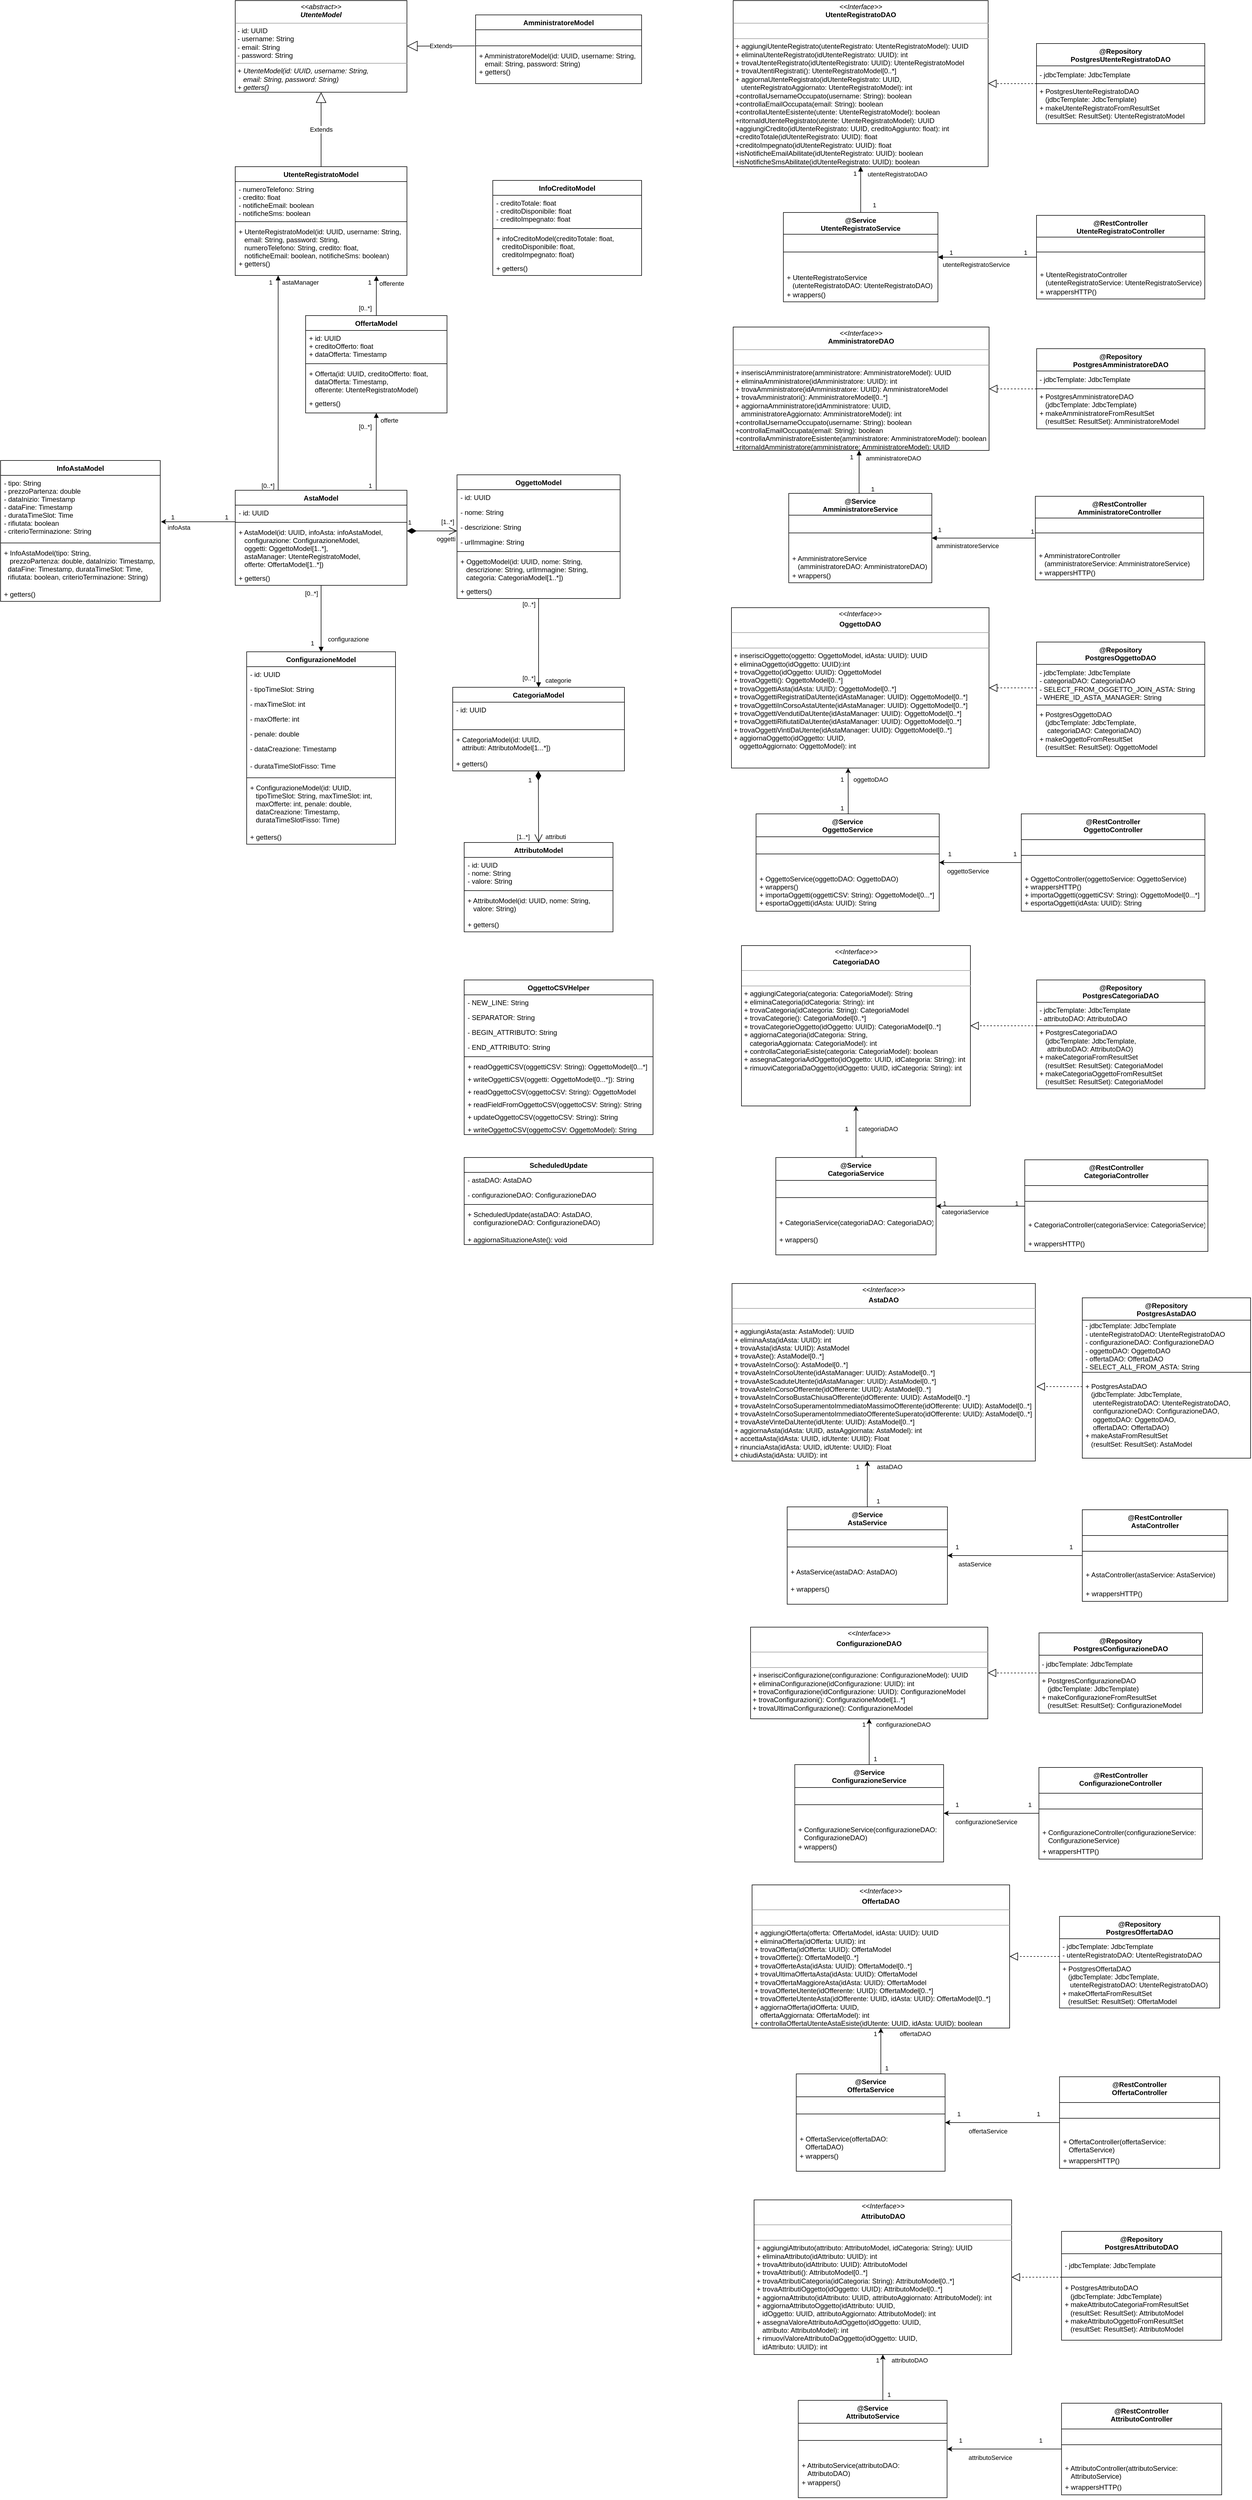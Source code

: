 <mxfile version="12.8.6" type="device"><diagram id="C5RBs43oDa-KdzZeNtuy" name="Page-1"><mxGraphModel dx="3913" dy="2406" grid="1" gridSize="10" guides="1" tooltips="1" connect="1" arrows="1" fold="1" page="1" pageScale="1" pageWidth="827" pageHeight="1169" math="0" shadow="0"><root><mxCell id="WIyWlLk6GJQsqaUBKTNV-0"/><mxCell id="WIyWlLk6GJQsqaUBKTNV-1" parent="WIyWlLk6GJQsqaUBKTNV-0"/><mxCell id="l21wUny0GsQWJFkxxes--2" value="&lt;p style=&quot;margin: 0px ; margin-top: 4px ; text-align: center&quot;&gt;&lt;i&gt;&amp;lt;&amp;lt;abstract&amp;gt;&amp;gt;&lt;/i&gt;&lt;br&gt;&lt;b&gt;&lt;i&gt;UtenteModel&lt;/i&gt;&lt;/b&gt;&lt;/p&gt;&lt;hr size=&quot;1&quot;&gt;&lt;p style=&quot;margin: 0px ; margin-left: 4px&quot;&gt;- id: UUID&lt;/p&gt;&lt;p style=&quot;margin: 0px ; margin-left: 4px&quot;&gt;- username: String&lt;br&gt;- email: String&lt;/p&gt;&lt;p style=&quot;margin: 0px ; margin-left: 4px&quot;&gt;- password: String&lt;/p&gt;&lt;hr size=&quot;1&quot;&gt;&lt;p style=&quot;margin: 0px ; margin-left: 4px&quot;&gt;+ &lt;i&gt;UtenteModel(id: UUID, username: String,&lt;br style=&quot;padding: 0px ; margin: 0px&quot;&gt;&amp;nbsp; &amp;nbsp;email: String, password: String)&lt;/i&gt;&lt;span&gt;&lt;i&gt;&lt;br&gt;&lt;/i&gt;&lt;/span&gt;&lt;/p&gt;&lt;p style=&quot;margin: 0px ; margin-left: 4px&quot;&gt;&lt;span&gt;&lt;i&gt;+ getters()&lt;/i&gt;&lt;/span&gt;&lt;br&gt;&lt;/p&gt;" style="verticalAlign=top;align=left;overflow=fill;fontSize=12;fontFamily=Helvetica;html=1;" parent="WIyWlLk6GJQsqaUBKTNV-1" vertex="1"><mxGeometry x="-40" y="-300" width="300" height="160" as="geometry"/></mxCell><mxCell id="l21wUny0GsQWJFkxxes--25" value="Extends" style="endArrow=block;endSize=16;endFill=0;html=1;exitX=0.5;exitY=0;exitDx=0;exitDy=0;entryX=0.5;entryY=1;entryDx=0;entryDy=0;" parent="WIyWlLk6GJQsqaUBKTNV-1" source="l21wUny0GsQWJFkxxes--8" target="l21wUny0GsQWJFkxxes--2" edge="1"><mxGeometry width="160" relative="1" as="geometry"><mxPoint x="-40" y="270" as="sourcePoint"/><mxPoint x="120" y="270" as="targetPoint"/></mxGeometry></mxCell><mxCell id="l21wUny0GsQWJFkxxes--40" value="Extends" style="endArrow=block;endSize=16;endFill=0;html=1;exitX=-0.004;exitY=0.521;exitDx=0;exitDy=0;exitPerimeter=0;" parent="WIyWlLk6GJQsqaUBKTNV-1" source="C1KvVUWclK6aid4kK8t4-27" target="l21wUny0GsQWJFkxxes--2" edge="1"><mxGeometry width="160" relative="1" as="geometry"><mxPoint x="380" y="-210" as="sourcePoint"/><mxPoint x="570" y="-20" as="targetPoint"/></mxGeometry></mxCell><mxCell id="l21wUny0GsQWJFkxxes--42" value="&lt;p style=&quot;margin: 0px ; margin-top: 4px ; text-align: center&quot;&gt;&lt;i&gt;&amp;lt;&amp;lt;Interface&amp;gt;&amp;gt;&lt;/i&gt;&lt;br&gt;&lt;b&gt;UtenteRegistratoDAO&lt;/b&gt;&lt;/p&gt;&lt;hr size=&quot;1&quot;&gt;&lt;p style=&quot;margin: 0px ; margin-left: 4px&quot;&gt;&lt;br&gt;&lt;/p&gt;&lt;hr size=&quot;1&quot;&gt;&lt;p style=&quot;margin: 0px ; margin-left: 4px&quot;&gt;+ aggiungiUtenteRegistrato(utenteRegistrato: UtenteRegistratoModel): UUID&lt;br&gt;+ eliminaUtenteRegistrato(idUtenteRegistrato: UUID): int&lt;/p&gt;&lt;p style=&quot;margin: 0px ; margin-left: 4px&quot;&gt;+ trovaUtenteRegistrato(idUtenteRegistrato: UUID): UtenteRegistratoModel&lt;br&gt;&lt;/p&gt;&lt;p style=&quot;margin: 0px ; margin-left: 4px&quot;&gt;+ trovaUtentiRegistrati(): UtenteRegistratoModel[0..*]&lt;/p&gt;&lt;p style=&quot;margin: 0px ; margin-left: 4px&quot;&gt;+ aggiornaUtenteRegistrato(idUtenteRegistrato: UUID,&lt;/p&gt;&lt;p style=&quot;margin: 0px ; margin-left: 4px&quot;&gt;&amp;nbsp; &amp;nbsp;utenteRegistratoAggiornato: UtenteRegistratoModel): int&lt;/p&gt;&lt;p style=&quot;margin: 0px ; margin-left: 4px&quot;&gt;+controllaUsernameOccupato(username: String): boolean&lt;/p&gt;&lt;p style=&quot;margin: 0px ; margin-left: 4px&quot;&gt;+controllaEmailOccupata(email: String): boolean&lt;br&gt;&lt;/p&gt;&lt;p style=&quot;margin: 0px ; margin-left: 4px&quot;&gt;+controllaUtenteEsistente(utente: UtenteRegistratoModel): boolean&lt;/p&gt;&lt;p style=&quot;margin: 0px ; margin-left: 4px&quot;&gt;+ritornaIdUtenteRegistrato(utente: UtenteRegistratoModel): UUID&lt;/p&gt;&lt;p style=&quot;margin: 0px ; margin-left: 4px&quot;&gt;+aggiungiCredito(idUtenteRegistrato: UUID, creditoAggiunto: float): int&lt;/p&gt;&lt;p style=&quot;margin: 0px ; margin-left: 4px&quot;&gt;+creditoTotale(idUtenteRegistrato: UUID): float&lt;/p&gt;&lt;p style=&quot;margin: 0px ; margin-left: 4px&quot;&gt;+creditoImpegnato(idUtenteRegistrato: UUID): float&lt;/p&gt;&lt;p style=&quot;margin: 0px ; margin-left: 4px&quot;&gt;+isNotificheEmailAbilitate(idUtenteRegistrato: UUID): boolean&lt;/p&gt;&lt;p style=&quot;margin: 0px ; margin-left: 4px&quot;&gt;+isNotificheSmsAbilitate(idUtenteRegistrato: UUID): boolean&lt;/p&gt;&lt;p style=&quot;margin: 0px ; margin-left: 4px&quot;&gt;&lt;br&gt;&lt;/p&gt;&lt;br&gt;&lt;p style=&quot;margin: 0px ; margin-left: 4px&quot;&gt;&lt;br&gt;&lt;/p&gt;&lt;p style=&quot;margin: 0px ; margin-left: 4px&quot;&gt;&lt;br&gt;&lt;/p&gt;&lt;p style=&quot;margin: 0px ; margin-left: 4px&quot;&gt;&lt;br&gt;&lt;/p&gt;" style="verticalAlign=top;align=left;overflow=fill;fontSize=12;fontFamily=Helvetica;html=1;" parent="WIyWlLk6GJQsqaUBKTNV-1" vertex="1"><mxGeometry x="830" y="-300" width="445.5" height="290" as="geometry"/></mxCell><mxCell id="l21wUny0GsQWJFkxxes--48" value="" style="endArrow=block;dashed=1;endFill=0;endSize=12;html=1;" parent="WIyWlLk6GJQsqaUBKTNV-1" source="l21wUny0GsQWJFkxxes--43" target="l21wUny0GsQWJFkxxes--42" edge="1"><mxGeometry width="160" relative="1" as="geometry"><mxPoint x="1398.5" y="-120" as="sourcePoint"/><mxPoint x="1558.5" y="-120" as="targetPoint"/></mxGeometry></mxCell><mxCell id="l21wUny0GsQWJFkxxes--64" value="utenteRegistratoDAO" style="endArrow=block;endFill=1;html=1;edgeStyle=orthogonalEdgeStyle;align=left;verticalAlign=top;" parent="WIyWlLk6GJQsqaUBKTNV-1" source="l21wUny0GsQWJFkxxes--49" target="l21wUny0GsQWJFkxxes--42" edge="1"><mxGeometry x="1" y="-10" relative="1" as="geometry"><mxPoint x="1138.5" y="50" as="sourcePoint"/><mxPoint x="1298.5" y="50" as="targetPoint"/><mxPoint as="offset"/></mxGeometry></mxCell><mxCell id="l21wUny0GsQWJFkxxes--65" value="1" style="resizable=0;html=1;align=left;verticalAlign=bottom;labelBackgroundColor=#ffffff;fontSize=11;" parent="l21wUny0GsQWJFkxxes--64" connectable="0" vertex="1"><mxGeometry x="-1" relative="1" as="geometry"><mxPoint x="-15" y="-60" as="offset"/></mxGeometry></mxCell><mxCell id="l21wUny0GsQWJFkxxes--66" value="&amp;nbsp; utenteRegistratoService" style="endArrow=block;endFill=1;html=1;edgeStyle=orthogonalEdgeStyle;align=left;verticalAlign=top;" parent="WIyWlLk6GJQsqaUBKTNV-1" source="l21wUny0GsQWJFkxxes--58" target="l21wUny0GsQWJFkxxes--49" edge="1"><mxGeometry x="0.997" relative="1" as="geometry"><mxPoint x="1288.5" y="170" as="sourcePoint"/><mxPoint x="1448.5" y="170" as="targetPoint"/><mxPoint as="offset"/><Array as="points"><mxPoint x="1310" y="148"/><mxPoint x="1310" y="148"/></Array></mxGeometry></mxCell><mxCell id="l21wUny0GsQWJFkxxes--67" value="1" style="resizable=0;html=1;align=left;verticalAlign=bottom;labelBackgroundColor=#ffffff;fontSize=11;" parent="l21wUny0GsQWJFkxxes--66" connectable="0" vertex="1"><mxGeometry x="-1" relative="1" as="geometry"><mxPoint x="-154" as="offset"/></mxGeometry></mxCell><mxCell id="l21wUny0GsQWJFkxxes--70" value="1" style="resizable=0;html=1;align=left;verticalAlign=bottom;labelBackgroundColor=#ffffff;fontSize=11;" parent="WIyWlLk6GJQsqaUBKTNV-1" connectable="0" vertex="1"><mxGeometry x="1080.5" y="34" as="geometry"><mxPoint x="-9" y="31" as="offset"/></mxGeometry></mxCell><mxCell id="PfjdKyiAyfUuEBEyj8HH-32" value="&lt;p style=&quot;margin: 0px ; margin-top: 4px ; text-align: center&quot;&gt;&lt;i&gt;&amp;lt;&amp;lt;Interface&amp;gt;&amp;gt;&lt;/i&gt;&lt;/p&gt;&lt;p style=&quot;margin: 0px ; margin-top: 4px ; text-align: center&quot;&gt;&lt;b&gt;OggettoDAO&lt;/b&gt;&lt;br&gt;&lt;/p&gt;&lt;hr size=&quot;1&quot;&gt;&lt;p style=&quot;margin: 0px ; margin-left: 4px&quot;&gt;&lt;br&gt;&lt;/p&gt;&lt;hr size=&quot;1&quot;&gt;&lt;p style=&quot;margin: 0px ; margin-left: 4px&quot;&gt;+ inserisciOggetto(oggetto: OggettoModel, idAsta: UUID): UUID&lt;br&gt;+ eliminaOggetto(idOggetto: UUID):int&lt;/p&gt;&lt;p style=&quot;margin: 0px ; margin-left: 4px&quot;&gt;+ trovaOggetto(idOggetto: UUID): OggettoModel&lt;/p&gt;&lt;p style=&quot;margin: 0px ; margin-left: 4px&quot;&gt;+ trovaOggetti(): OggettoModel[0..*]&lt;/p&gt;&lt;p style=&quot;margin: 0px ; margin-left: 4px&quot;&gt;+ trovaOggettiAsta(idAsta: UUID): OggettoModel[0..*]&lt;br&gt;&lt;/p&gt;&lt;p style=&quot;margin: 0px ; margin-left: 4px&quot;&gt;+ trovaOggettiRegistratiDaUtente(idAstaManager: UUID): OggettoModel[0..*]&lt;br&gt;&lt;/p&gt;&lt;p style=&quot;margin: 0px 0px 0px 4px&quot;&gt;+ trovaOggettiInCorsoAstaUtente(idAstaManager: UUID): OggettoModel[0..*]&lt;br&gt;&lt;/p&gt;&lt;p style=&quot;margin: 0px 0px 0px 4px&quot;&gt;+ trovaOggettiVendutiDaUtente(idAstaManager: UUID): OggettoModel[0..*]&lt;br&gt;&lt;/p&gt;&lt;p style=&quot;margin: 0px 0px 0px 4px&quot;&gt;+ trovaOggettiRifiutatiDaUtente(idAstaManager: UUID): OggettoModel[0..*]&lt;br&gt;&lt;/p&gt;&lt;p style=&quot;margin: 0px 0px 0px 4px&quot;&gt;+ trovaOggettiVintiDaUtente(idAstaManager: UUID): OggettoModel[0..*]&lt;/p&gt;&lt;p style=&quot;margin: 0px ; margin-left: 4px&quot;&gt;+ aggiornaOggetto(idOggetto: UUID,&lt;/p&gt;&lt;p style=&quot;margin: 0px ; margin-left: 4px&quot;&gt;&amp;nbsp; &amp;nbsp;oggettoAggiornato: OggettoModel): int&lt;/p&gt;" style="verticalAlign=top;align=left;overflow=fill;fontSize=12;fontFamily=Helvetica;html=1;" parent="WIyWlLk6GJQsqaUBKTNV-1" vertex="1"><mxGeometry x="827" y="760" width="450" height="280" as="geometry"/></mxCell><mxCell id="PfjdKyiAyfUuEBEyj8HH-36" style="edgeStyle=orthogonalEdgeStyle;rounded=0;orthogonalLoop=1;jettySize=auto;html=1;entryX=0.453;entryY=1;entryDx=0;entryDy=0;entryPerimeter=0;" parent="WIyWlLk6GJQsqaUBKTNV-1" source="PfjdKyiAyfUuEBEyj8HH-37" target="PfjdKyiAyfUuEBEyj8HH-32" edge="1"><mxGeometry relative="1" as="geometry"><Array as="points"><mxPoint x="1031" y="1100"/><mxPoint x="1031" y="1100"/></Array></mxGeometry></mxCell><mxCell id="PfjdKyiAyfUuEBEyj8HH-41" value="1" style="text;html=1;align=center;verticalAlign=middle;resizable=0;points=[];autosize=1;fontSize=11;" parent="WIyWlLk6GJQsqaUBKTNV-1" vertex="1"><mxGeometry x="1010" y="1050" width="20" height="20" as="geometry"/></mxCell><mxCell id="PfjdKyiAyfUuEBEyj8HH-42" value="1" style="text;html=1;align=center;verticalAlign=middle;resizable=0;points=[];autosize=1;fontSize=11;" parent="WIyWlLk6GJQsqaUBKTNV-1" vertex="1"><mxGeometry x="1010" y="1100" width="20" height="20" as="geometry"/></mxCell><mxCell id="PfjdKyiAyfUuEBEyj8HH-43" value="oggettoDAO" style="text;html=1;align=center;verticalAlign=middle;resizable=0;points=[];autosize=1;fontSize=11;" parent="WIyWlLk6GJQsqaUBKTNV-1" vertex="1"><mxGeometry x="1030.25" y="1050" width="80" height="20" as="geometry"/></mxCell><mxCell id="PfjdKyiAyfUuEBEyj8HH-44" style="edgeStyle=orthogonalEdgeStyle;rounded=0;orthogonalLoop=1;jettySize=auto;html=1;entryX=1;entryY=0.5;entryDx=0;entryDy=0;exitX=0;exitY=0.5;exitDx=0;exitDy=0;" parent="WIyWlLk6GJQsqaUBKTNV-1" source="PfjdKyiAyfUuEBEyj8HH-45" target="PfjdKyiAyfUuEBEyj8HH-37" edge="1"><mxGeometry relative="1" as="geometry"><mxPoint x="1300" y="1205" as="targetPoint"/><mxPoint x="1300" y="1205" as="sourcePoint"/></mxGeometry></mxCell><mxCell id="PfjdKyiAyfUuEBEyj8HH-49" value="1" style="text;html=1;align=center;verticalAlign=middle;resizable=0;points=[];autosize=1;fontSize=11;" parent="WIyWlLk6GJQsqaUBKTNV-1" vertex="1"><mxGeometry x="1197.64" y="1180" width="20" height="20" as="geometry"/></mxCell><mxCell id="PfjdKyiAyfUuEBEyj8HH-50" value="1" style="text;html=1;align=center;verticalAlign=middle;resizable=0;points=[];autosize=1;fontSize=11;" parent="WIyWlLk6GJQsqaUBKTNV-1" vertex="1"><mxGeometry x="1312.39" y="1180" width="20" height="20" as="geometry"/></mxCell><mxCell id="PfjdKyiAyfUuEBEyj8HH-51" value="oggettoService" style="text;html=1;align=center;verticalAlign=middle;resizable=0;points=[];autosize=1;fontSize=11;" parent="WIyWlLk6GJQsqaUBKTNV-1" vertex="1"><mxGeometry x="1194.52" y="1210" width="90" height="20" as="geometry"/></mxCell><mxCell id="PfjdKyiAyfUuEBEyj8HH-52" value="&lt;p style=&quot;margin: 0px ; margin-top: 4px ; text-align: center&quot;&gt;&lt;i&gt;&amp;lt;&amp;lt;Interface&amp;gt;&amp;gt;&lt;/i&gt;&lt;/p&gt;&lt;p style=&quot;margin: 0px ; margin-top: 4px ; text-align: center&quot;&gt;&lt;b&gt;CategoriaDAO&lt;/b&gt;&lt;br&gt;&lt;/p&gt;&lt;hr size=&quot;1&quot;&gt;&lt;p style=&quot;margin: 0px ; margin-left: 4px&quot;&gt;&lt;br&gt;&lt;/p&gt;&lt;hr size=&quot;1&quot;&gt;&lt;p style=&quot;margin: 0px ; margin-left: 4px&quot;&gt;+ aggiungiCategoria(categoria: CategoriaModel): String&lt;/p&gt;&lt;p style=&quot;margin: 0px ; margin-left: 4px&quot;&gt;+ eliminaCategoria(idCategoria: String): int&lt;/p&gt;&lt;p style=&quot;margin: 0px ; margin-left: 4px&quot;&gt;+ trovaCategoria(idCategoria: String): CategoriaModel&lt;/p&gt;&lt;p style=&quot;margin: 0px ; margin-left: 4px&quot;&gt;+ trovaCategorie(): CategoriaModel[0..*]&lt;/p&gt;&lt;p style=&quot;margin: 0px ; margin-left: 4px&quot;&gt;+ trovaCategorieOggetto(idOggetto: UUID): CategoriaModel[0..*]&lt;/p&gt;&lt;p style=&quot;margin: 0px ; margin-left: 4px&quot;&gt;+ aggiornaCategoria(idCategoria: String,&lt;/p&gt;&lt;p style=&quot;margin: 0px ; margin-left: 4px&quot;&gt;&lt;span&gt;&amp;nbsp; &amp;nbsp;categoriaAggiornata: CategoriaModel)&lt;/span&gt;&lt;span&gt;: int&lt;/span&gt;&lt;/p&gt;&lt;p style=&quot;margin: 0px ; margin-left: 4px&quot;&gt;&lt;span&gt;+ controllaCategoriaEsiste(categoria: CategoriaModel): boolean&lt;/span&gt;&lt;/p&gt;&lt;p style=&quot;margin: 0px ; margin-left: 4px&quot;&gt;+ assegnaCategoriaAdOggetto(idOggetto: UUID, idCategoria: String): int&lt;/p&gt;&lt;p style=&quot;margin: 0px ; margin-left: 4px&quot;&gt;+ rimuoviCategoriaDaOggetto(idOggetto: UUID, idCategoria: String): int&lt;/p&gt;" style="verticalAlign=top;align=left;overflow=fill;fontSize=12;fontFamily=Helvetica;html=1;" parent="WIyWlLk6GJQsqaUBKTNV-1" vertex="1"><mxGeometry x="844.52" y="1350" width="400" height="280" as="geometry"/></mxCell><mxCell id="PfjdKyiAyfUuEBEyj8HH-56" style="edgeStyle=orthogonalEdgeStyle;rounded=0;orthogonalLoop=1;jettySize=auto;html=1;exitX=0.5;exitY=0;exitDx=0;exitDy=0;" parent="WIyWlLk6GJQsqaUBKTNV-1" source="PfjdKyiAyfUuEBEyj8HH-57" target="PfjdKyiAyfUuEBEyj8HH-52" edge="1"><mxGeometry relative="1" as="geometry"><mxPoint x="1066.71" y="1623" as="targetPoint"/></mxGeometry></mxCell><mxCell id="PfjdKyiAyfUuEBEyj8HH-61" value="1" style="text;html=1;align=center;verticalAlign=middle;resizable=0;points=[];autosize=1;fontSize=11;" parent="WIyWlLk6GJQsqaUBKTNV-1" vertex="1"><mxGeometry x="1018.07" y="1660" width="20" height="20" as="geometry"/></mxCell><mxCell id="PfjdKyiAyfUuEBEyj8HH-62" value="1" style="text;html=1;align=center;verticalAlign=middle;resizable=0;points=[];autosize=1;fontSize=11;" parent="WIyWlLk6GJQsqaUBKTNV-1" vertex="1"><mxGeometry x="1045.02" y="1710" width="20" height="20" as="geometry"/></mxCell><mxCell id="PfjdKyiAyfUuEBEyj8HH-63" value="categoriaDAO" style="text;html=1;align=center;verticalAlign=middle;resizable=0;points=[];autosize=1;fontSize=11;" parent="WIyWlLk6GJQsqaUBKTNV-1" vertex="1"><mxGeometry x="1043.02" y="1660" width="80" height="20" as="geometry"/></mxCell><mxCell id="PfjdKyiAyfUuEBEyj8HH-64" style="edgeStyle=orthogonalEdgeStyle;rounded=0;orthogonalLoop=1;jettySize=auto;html=1;" parent="WIyWlLk6GJQsqaUBKTNV-1" source="PfjdKyiAyfUuEBEyj8HH-65" target="PfjdKyiAyfUuEBEyj8HH-57" edge="1"><mxGeometry relative="1" as="geometry"><mxPoint x="1203.71" y="1770.167" as="targetPoint"/><Array as="points"><mxPoint x="1221.52" y="1805"/><mxPoint x="1221.52" y="1805"/></Array></mxGeometry></mxCell><mxCell id="PfjdKyiAyfUuEBEyj8HH-69" value="1" style="text;html=1;align=center;verticalAlign=middle;resizable=0;points=[];autosize=1;fontSize=11;" parent="WIyWlLk6GJQsqaUBKTNV-1" vertex="1"><mxGeometry x="1189.27" y="1790" width="20" height="20" as="geometry"/></mxCell><mxCell id="PfjdKyiAyfUuEBEyj8HH-70" value="1" style="text;html=1;align=center;verticalAlign=middle;resizable=0;points=[];autosize=1;fontSize=11;" parent="WIyWlLk6GJQsqaUBKTNV-1" vertex="1"><mxGeometry x="1314.52" y="1790" width="20" height="20" as="geometry"/></mxCell><mxCell id="PfjdKyiAyfUuEBEyj8HH-71" value="categoriaService" style="text;html=1;align=center;verticalAlign=middle;resizable=0;points=[];autosize=1;fontSize=11;" parent="WIyWlLk6GJQsqaUBKTNV-1" vertex="1"><mxGeometry x="1184.52" y="1805" width="100" height="20" as="geometry"/></mxCell><mxCell id="PfjdKyiAyfUuEBEyj8HH-72" value="&lt;p style=&quot;margin: 0px ; margin-top: 4px ; text-align: center&quot;&gt;&lt;i&gt;&amp;lt;&amp;lt;Interface&amp;gt;&amp;gt;&lt;/i&gt;&lt;/p&gt;&lt;p style=&quot;margin: 0px ; margin-top: 4px ; text-align: center&quot;&gt;&lt;b&gt;AstaDAO&lt;/b&gt;&lt;br&gt;&lt;/p&gt;&lt;hr size=&quot;1&quot;&gt;&lt;p style=&quot;margin: 0px ; margin-left: 4px&quot;&gt;&lt;br&gt;&lt;/p&gt;&lt;hr size=&quot;1&quot;&gt;&lt;p style=&quot;margin: 0px ; margin-left: 4px&quot;&gt;+ aggiungiAsta(asta: AstaModel): UUID&lt;br&gt;+ eliminaAsta(idAsta: UUID): int&lt;/p&gt;&lt;p style=&quot;margin: 0px ; margin-left: 4px&quot;&gt;+ trovaAsta(idAsta: UUID): AstaModel&lt;/p&gt;&lt;p style=&quot;margin: 0px ; margin-left: 4px&quot;&gt;+ trovaAste(): AstaModel[0..*]&lt;/p&gt;&lt;p style=&quot;margin: 0px ; margin-left: 4px&quot;&gt;+ trovaAsteInCorso(): AstaModel[0..*]&lt;br&gt;&lt;/p&gt;&lt;p style=&quot;margin: 0px ; margin-left: 4px&quot;&gt;+ trovaAsteInCorsoUtente(idAstaManager: UUID): AstaModel[0..*]&lt;br&gt;&lt;/p&gt;&lt;p style=&quot;margin: 0px ; margin-left: 4px&quot;&gt;+ trovaAsteScaduteUtente(idAstaManager: UUID): AstaModel[0..*]&lt;br&gt;&lt;/p&gt;&lt;p style=&quot;margin: 0px ; margin-left: 4px&quot;&gt;+ trovaAsteInCorsoOfferente(idOfferente: UUID): AstaModel[0..*]&lt;br&gt;&lt;/p&gt;&lt;p style=&quot;margin: 0px ; margin-left: 4px&quot;&gt;+ trovaAsteInCorsoBustaChiusaOfferente(idOfferente: UUID): AstaModel[0..*]&lt;br&gt;&lt;/p&gt;&lt;p style=&quot;margin: 0px ; margin-left: 4px&quot;&gt;+ trovaAsteInCorsoSuperamentoImmediatoMassimoOfferente(idOfferente: UUID): AstaModel[0..*]&lt;br&gt;&lt;/p&gt;&lt;p style=&quot;margin: 0px 0px 0px 4px&quot;&gt;+ trovaAsteInCorsoSuperamentoImmediatoOfferenteSuperato(idOfferente: UUID): AstaModel[0..*]&lt;br&gt;&lt;/p&gt;&lt;p style=&quot;margin: 0px 0px 0px 4px&quot;&gt;+ trovaAsteVinteDaUtente(idUtente: UUID): AstaModel[0..*]&lt;/p&gt;&lt;p style=&quot;margin: 0px ; margin-left: 4px&quot;&gt;+ aggiornaAsta(idAsta: UUID, astaAggiornata: AstaModel): int&lt;/p&gt;&lt;p style=&quot;margin: 0px ; margin-left: 4px&quot;&gt;+ accettaAsta(idAsta: UUID, idUtente: UUID): Float&lt;br&gt;&lt;/p&gt;&lt;p style=&quot;margin: 0px ; margin-left: 4px&quot;&gt;+ rinunciaAsta(idAsta: UUID, idUtente: UUID): Float&lt;/p&gt;&lt;p style=&quot;margin: 0px ; margin-left: 4px&quot;&gt;+ chiudiAsta(idAsta: UUID): int&lt;/p&gt;" style="verticalAlign=top;align=left;overflow=fill;fontSize=12;fontFamily=Helvetica;html=1;" parent="WIyWlLk6GJQsqaUBKTNV-1" vertex="1"><mxGeometry x="827.95" y="1940" width="530" height="310" as="geometry"/></mxCell><mxCell id="PfjdKyiAyfUuEBEyj8HH-76" style="edgeStyle=orthogonalEdgeStyle;rounded=0;orthogonalLoop=1;jettySize=auto;html=1;" parent="WIyWlLk6GJQsqaUBKTNV-1" source="PfjdKyiAyfUuEBEyj8HH-77" target="PfjdKyiAyfUuEBEyj8HH-72" edge="1"><mxGeometry relative="1" as="geometry"><Array as="points"><mxPoint x="1063.95" y="2270"/><mxPoint x="1063.95" y="2270"/></Array></mxGeometry></mxCell><mxCell id="XEBZBU-v0fUKjjQPqNbD-0" value="InfoCreditoModel" style="swimlane;fontStyle=1;align=center;verticalAlign=top;childLayout=stackLayout;horizontal=1;startSize=26;horizontalStack=0;resizeParent=1;resizeParentMax=0;resizeLast=0;collapsible=1;marginBottom=0;" parent="WIyWlLk6GJQsqaUBKTNV-1" vertex="1"><mxGeometry x="410" y="14" width="260" height="166" as="geometry"/></mxCell><mxCell id="XEBZBU-v0fUKjjQPqNbD-1" value="- creditoTotale: float&#10;- creditoDisponibile: float&#10;- creditoImpegnato: float" style="text;strokeColor=none;fillColor=none;align=left;verticalAlign=top;spacingLeft=4;spacingRight=4;overflow=hidden;rotatable=0;points=[[0,0.5],[1,0.5]];portConstraint=eastwest;" parent="XEBZBU-v0fUKjjQPqNbD-0" vertex="1"><mxGeometry y="26" width="260" height="54" as="geometry"/></mxCell><mxCell id="XEBZBU-v0fUKjjQPqNbD-2" value="" style="line;strokeWidth=1;fillColor=none;align=left;verticalAlign=middle;spacingTop=-1;spacingLeft=3;spacingRight=3;rotatable=0;labelPosition=right;points=[];portConstraint=eastwest;" parent="XEBZBU-v0fUKjjQPqNbD-0" vertex="1"><mxGeometry y="80" width="260" height="8" as="geometry"/></mxCell><mxCell id="XEBZBU-v0fUKjjQPqNbD-3" value="+ infoCreditoModel(creditoTotale: float, &#10;   creditoDisponibile: float, &#10;   creditoImpegnato: float)" style="text;strokeColor=none;fillColor=none;align=left;verticalAlign=top;spacingLeft=4;spacingRight=4;overflow=hidden;rotatable=0;points=[[0,0.5],[1,0.5]];portConstraint=eastwest;" parent="XEBZBU-v0fUKjjQPqNbD-0" vertex="1"><mxGeometry y="88" width="260" height="52" as="geometry"/></mxCell><mxCell id="XEBZBU-v0fUKjjQPqNbD-4" value="+ getters()" style="text;strokeColor=none;fillColor=none;align=left;verticalAlign=top;spacingLeft=4;spacingRight=4;overflow=hidden;rotatable=0;points=[[0,0.5],[1,0.5]];portConstraint=eastwest;" parent="XEBZBU-v0fUKjjQPqNbD-0" vertex="1"><mxGeometry y="140" width="260" height="26" as="geometry"/></mxCell><mxCell id="C1KvVUWclK6aid4kK8t4-11" value="AttributoModel" style="swimlane;fontStyle=1;align=center;verticalAlign=top;childLayout=stackLayout;horizontal=1;startSize=26;horizontalStack=0;resizeParent=1;resizeParentMax=0;resizeLast=0;collapsible=1;marginBottom=0;" parent="WIyWlLk6GJQsqaUBKTNV-1" vertex="1"><mxGeometry x="360" y="1170" width="260" height="156" as="geometry"/></mxCell><mxCell id="C1KvVUWclK6aid4kK8t4-12" value="- id: UUID&#10;- nome: String&#10;- valore: String" style="text;strokeColor=none;fillColor=none;align=left;verticalAlign=top;spacingLeft=4;spacingRight=4;overflow=hidden;rotatable=0;points=[[0,0.5],[1,0.5]];portConstraint=eastwest;" parent="C1KvVUWclK6aid4kK8t4-11" vertex="1"><mxGeometry y="26" width="260" height="54" as="geometry"/></mxCell><mxCell id="C1KvVUWclK6aid4kK8t4-13" value="" style="line;strokeWidth=1;fillColor=none;align=left;verticalAlign=middle;spacingTop=-1;spacingLeft=3;spacingRight=3;rotatable=0;labelPosition=right;points=[];portConstraint=eastwest;" parent="C1KvVUWclK6aid4kK8t4-11" vertex="1"><mxGeometry y="80" width="260" height="8" as="geometry"/></mxCell><mxCell id="C1KvVUWclK6aid4kK8t4-14" value="+ AttributoModel(id: UUID, nome: String,&#10;   valore: String)" style="text;strokeColor=none;fillColor=none;align=left;verticalAlign=top;spacingLeft=4;spacingRight=4;overflow=hidden;rotatable=0;points=[[0,0.5],[1,0.5]];portConstraint=eastwest;" parent="C1KvVUWclK6aid4kK8t4-11" vertex="1"><mxGeometry y="88" width="260" height="42" as="geometry"/></mxCell><mxCell id="C1KvVUWclK6aid4kK8t4-15" value="+ getters()" style="text;strokeColor=none;fillColor=none;align=left;verticalAlign=top;spacingLeft=4;spacingRight=4;overflow=hidden;rotatable=0;points=[[0,0.5],[1,0.5]];portConstraint=eastwest;" parent="C1KvVUWclK6aid4kK8t4-11" vertex="1"><mxGeometry y="130" width="260" height="26" as="geometry"/></mxCell><mxCell id="l21wUny0GsQWJFkxxes--8" value="UtenteRegistratoModel" style="swimlane;fontStyle=1;align=center;verticalAlign=top;childLayout=stackLayout;horizontal=1;startSize=26;horizontalStack=0;resizeParent=1;resizeParentMax=0;resizeLast=0;collapsible=1;marginBottom=0;" parent="WIyWlLk6GJQsqaUBKTNV-1" vertex="1"><mxGeometry x="-40" y="-10" width="300" height="190" as="geometry"/></mxCell><mxCell id="l21wUny0GsQWJFkxxes--9" value="- numeroTelefono: String&#10;- credito: float&#10;- notificheEmail: boolean&#10;- notificheSms: boolean" style="text;strokeColor=none;fillColor=none;align=left;verticalAlign=top;spacingLeft=4;spacingRight=4;overflow=hidden;rotatable=0;points=[[0,0.5],[1,0.5]];portConstraint=eastwest;" parent="l21wUny0GsQWJFkxxes--8" vertex="1"><mxGeometry y="26" width="300" height="66" as="geometry"/></mxCell><mxCell id="l21wUny0GsQWJFkxxes--10" value="" style="line;strokeWidth=1;fillColor=none;align=left;verticalAlign=middle;spacingTop=-1;spacingLeft=3;spacingRight=3;rotatable=0;labelPosition=right;points=[];portConstraint=eastwest;" parent="l21wUny0GsQWJFkxxes--8" vertex="1"><mxGeometry y="92" width="300" height="8" as="geometry"/></mxCell><mxCell id="l21wUny0GsQWJFkxxes--11" value="+ UtenteRegistratoModel(id: UUID, username: String,&#10;   email: String, password: String, &#10;   numeroTelefono: String, credito: float,&#10;   notificheEmail: boolean, notificheSms: boolean)&#10;+ getters()" style="text;strokeColor=none;fillColor=none;align=left;verticalAlign=top;spacingLeft=4;spacingRight=4;overflow=hidden;rotatable=0;points=[[0,0.5],[1,0.5]];portConstraint=eastwest;" parent="l21wUny0GsQWJFkxxes--8" vertex="1"><mxGeometry y="100" width="300" height="90" as="geometry"/></mxCell><mxCell id="PfjdKyiAyfUuEBEyj8HH-0" value="OggettoModel" style="swimlane;fontStyle=1;align=center;verticalAlign=top;childLayout=stackLayout;horizontal=1;startSize=26;horizontalStack=0;resizeParent=1;resizeParentMax=0;resizeLast=0;collapsible=1;marginBottom=0;" parent="WIyWlLk6GJQsqaUBKTNV-1" vertex="1"><mxGeometry x="347.5" y="528" width="285" height="216" as="geometry"/></mxCell><mxCell id="PfjdKyiAyfUuEBEyj8HH-1" value="- id: UUID" style="text;strokeColor=none;fillColor=none;align=left;verticalAlign=top;spacingLeft=4;spacingRight=4;overflow=hidden;rotatable=0;points=[[0,0.5],[1,0.5]];portConstraint=eastwest;" parent="PfjdKyiAyfUuEBEyj8HH-0" vertex="1"><mxGeometry y="26" width="285" height="26" as="geometry"/></mxCell><mxCell id="PfjdKyiAyfUuEBEyj8HH-2" value="- nome: String" style="text;strokeColor=none;fillColor=none;align=left;verticalAlign=top;spacingLeft=4;spacingRight=4;overflow=hidden;rotatable=0;points=[[0,0.5],[1,0.5]];portConstraint=eastwest;" parent="PfjdKyiAyfUuEBEyj8HH-0" vertex="1"><mxGeometry y="52" width="285" height="26" as="geometry"/></mxCell><mxCell id="PfjdKyiAyfUuEBEyj8HH-115" value="- descrizione: String" style="text;strokeColor=none;fillColor=none;align=left;verticalAlign=top;spacingLeft=4;spacingRight=4;overflow=hidden;rotatable=0;points=[[0,0.5],[1,0.5]];portConstraint=eastwest;" parent="PfjdKyiAyfUuEBEyj8HH-0" vertex="1"><mxGeometry y="78" width="285" height="26" as="geometry"/></mxCell><mxCell id="PfjdKyiAyfUuEBEyj8HH-116" value="- urlImmagine: String" style="text;strokeColor=none;fillColor=none;align=left;verticalAlign=top;spacingLeft=4;spacingRight=4;overflow=hidden;rotatable=0;points=[[0,0.5],[1,0.5]];portConstraint=eastwest;" parent="PfjdKyiAyfUuEBEyj8HH-0" vertex="1"><mxGeometry y="104" width="285" height="26" as="geometry"/></mxCell><mxCell id="PfjdKyiAyfUuEBEyj8HH-3" value="" style="line;strokeWidth=1;fillColor=none;align=left;verticalAlign=middle;spacingTop=-1;spacingLeft=3;spacingRight=3;rotatable=0;labelPosition=right;points=[];portConstraint=eastwest;" parent="PfjdKyiAyfUuEBEyj8HH-0" vertex="1"><mxGeometry y="130" width="285" height="8" as="geometry"/></mxCell><mxCell id="PfjdKyiAyfUuEBEyj8HH-4" value="+ OggettoModel(id: UUID, nome: String, &#10;   descrizione: String, urlImmagine: String,&#10;   categoria: CategoriaModel[1..*])" style="text;strokeColor=none;fillColor=none;align=left;verticalAlign=top;spacingLeft=4;spacingRight=4;overflow=hidden;rotatable=0;points=[[0,0.5],[1,0.5]];portConstraint=eastwest;" parent="PfjdKyiAyfUuEBEyj8HH-0" vertex="1"><mxGeometry y="138" width="285" height="52" as="geometry"/></mxCell><mxCell id="PfjdKyiAyfUuEBEyj8HH-5" value="+ getters()" style="text;strokeColor=none;fillColor=none;align=left;verticalAlign=top;spacingLeft=4;spacingRight=4;overflow=hidden;rotatable=0;points=[[0,0.5],[1,0.5]];portConstraint=eastwest;" parent="PfjdKyiAyfUuEBEyj8HH-0" vertex="1"><mxGeometry y="190" width="285" height="26" as="geometry"/></mxCell><mxCell id="PfjdKyiAyfUuEBEyj8HH-22" value="CategoriaModel" style="swimlane;fontStyle=1;align=center;verticalAlign=top;childLayout=stackLayout;horizontal=1;startSize=26;horizontalStack=0;resizeParent=1;resizeParentMax=0;resizeLast=0;collapsible=1;marginBottom=0;" parent="WIyWlLk6GJQsqaUBKTNV-1" vertex="1"><mxGeometry x="340" y="899" width="300" height="146" as="geometry"/></mxCell><mxCell id="PfjdKyiAyfUuEBEyj8HH-23" value="- id: UUID" style="text;strokeColor=none;fillColor=none;align=left;verticalAlign=top;spacingLeft=4;spacingRight=4;overflow=hidden;rotatable=0;points=[[0,0.5],[1,0.5]];portConstraint=eastwest;" parent="PfjdKyiAyfUuEBEyj8HH-22" vertex="1"><mxGeometry y="26" width="300" height="44" as="geometry"/></mxCell><mxCell id="PfjdKyiAyfUuEBEyj8HH-25" value="" style="line;strokeWidth=1;fillColor=none;align=left;verticalAlign=middle;spacingTop=-1;spacingLeft=3;spacingRight=3;rotatable=0;labelPosition=right;points=[];portConstraint=eastwest;" parent="PfjdKyiAyfUuEBEyj8HH-22" vertex="1"><mxGeometry y="70" width="300" height="8" as="geometry"/></mxCell><mxCell id="PfjdKyiAyfUuEBEyj8HH-26" value="+ CategoriaModel(id: UUID,&#10;   attributi: AttributoModel[1...*])" style="text;strokeColor=none;fillColor=none;align=left;verticalAlign=top;spacingLeft=4;spacingRight=4;overflow=hidden;rotatable=0;points=[[0,0.5],[1,0.5]];portConstraint=eastwest;" parent="PfjdKyiAyfUuEBEyj8HH-22" vertex="1"><mxGeometry y="78" width="300" height="42" as="geometry"/></mxCell><mxCell id="PfjdKyiAyfUuEBEyj8HH-27" value="+ getters()" style="text;strokeColor=none;fillColor=none;align=left;verticalAlign=top;spacingLeft=4;spacingRight=4;overflow=hidden;rotatable=0;points=[[0,0.5],[1,0.5]];portConstraint=eastwest;" parent="PfjdKyiAyfUuEBEyj8HH-22" vertex="1"><mxGeometry y="120" width="300" height="26" as="geometry"/></mxCell><mxCell id="C1KvVUWclK6aid4kK8t4-25" value="AmministratoreModel" style="swimlane;fontStyle=1;align=center;verticalAlign=top;childLayout=stackLayout;horizontal=1;startSize=26;horizontalStack=0;resizeParent=1;resizeParentMax=0;resizeLast=0;collapsible=1;marginBottom=0;" parent="WIyWlLk6GJQsqaUBKTNV-1" vertex="1"><mxGeometry x="380" y="-275" width="290" height="120" as="geometry"/></mxCell><mxCell id="C1KvVUWclK6aid4kK8t4-26" value=" " style="text;strokeColor=none;fillColor=none;align=left;verticalAlign=top;spacingLeft=4;spacingRight=4;overflow=hidden;rotatable=0;points=[[0,0.5],[1,0.5]];portConstraint=eastwest;" parent="C1KvVUWclK6aid4kK8t4-25" vertex="1"><mxGeometry y="26" width="290" height="24" as="geometry"/></mxCell><mxCell id="C1KvVUWclK6aid4kK8t4-27" value="" style="line;strokeWidth=1;fillColor=none;align=left;verticalAlign=middle;spacingTop=-1;spacingLeft=3;spacingRight=3;rotatable=0;labelPosition=right;points=[];portConstraint=eastwest;" parent="C1KvVUWclK6aid4kK8t4-25" vertex="1"><mxGeometry y="50" width="290" height="8" as="geometry"/></mxCell><mxCell id="C1KvVUWclK6aid4kK8t4-28" value="+ AmministratoreModel(id: UUID, username: String,&#10;   email: String, password: String)&#10;+ getters()" style="text;strokeColor=none;fillColor=none;align=left;verticalAlign=top;spacingLeft=4;spacingRight=4;overflow=hidden;rotatable=0;points=[[0,0.5],[1,0.5]];portConstraint=eastwest;" parent="C1KvVUWclK6aid4kK8t4-25" vertex="1"><mxGeometry y="58" width="290" height="62" as="geometry"/></mxCell><mxCell id="yXOrprQERqSm8Mc3Tnjy-21" value="InfoAstaModel" style="swimlane;fontStyle=1;align=center;verticalAlign=top;childLayout=stackLayout;horizontal=1;startSize=26;horizontalStack=0;resizeParent=1;resizeParentMax=0;resizeLast=0;collapsible=1;marginBottom=0;" parent="WIyWlLk6GJQsqaUBKTNV-1" vertex="1"><mxGeometry x="-450" y="503" width="279" height="246" as="geometry"/></mxCell><mxCell id="yXOrprQERqSm8Mc3Tnjy-22" value="- tipo: String&#10;- prezzoPartenza: double&#10;- dataInizio: Timestamp&#10;- dataFine: Timestamp&#10;- durataTimeSlot: Time&#10;- rifiutata: boolean&#10;- criterioTerminazione: String" style="text;strokeColor=none;fillColor=none;align=left;verticalAlign=top;spacingLeft=4;spacingRight=4;overflow=hidden;rotatable=0;points=[[0,0.5],[1,0.5]];portConstraint=eastwest;" parent="yXOrprQERqSm8Mc3Tnjy-21" vertex="1"><mxGeometry y="26" width="279" height="114" as="geometry"/></mxCell><mxCell id="yXOrprQERqSm8Mc3Tnjy-23" value="" style="line;strokeWidth=1;fillColor=none;align=left;verticalAlign=middle;spacingTop=-1;spacingLeft=3;spacingRight=3;rotatable=0;labelPosition=right;points=[];portConstraint=eastwest;" parent="yXOrprQERqSm8Mc3Tnjy-21" vertex="1"><mxGeometry y="140" width="279" height="8" as="geometry"/></mxCell><mxCell id="yXOrprQERqSm8Mc3Tnjy-24" value="+ InfoAstaModel(tipo: String,&#10;   prezzoPartenza: double, dataInizio: Timestamp,&#10;  dataFine: Timestamp, durataTimeSlot: Time,&#10;  rifiutata: boolean, criterioTerminazione: String)&#10;" style="text;strokeColor=none;fillColor=none;align=left;verticalAlign=top;spacingLeft=4;spacingRight=4;overflow=hidden;rotatable=0;points=[[0,0.5],[1,0.5]];portConstraint=eastwest;" parent="yXOrprQERqSm8Mc3Tnjy-21" vertex="1"><mxGeometry y="148" width="279" height="72" as="geometry"/></mxCell><mxCell id="yXOrprQERqSm8Mc3Tnjy-25" value="+ getters()" style="text;strokeColor=none;fillColor=none;align=left;verticalAlign=top;spacingLeft=4;spacingRight=4;overflow=hidden;rotatable=0;points=[[0,0.5],[1,0.5]];portConstraint=eastwest;" parent="yXOrprQERqSm8Mc3Tnjy-21" vertex="1"><mxGeometry y="220" width="279" height="26" as="geometry"/></mxCell><mxCell id="PfjdKyiAyfUuEBEyj8HH-8" value="AstaModel&#10;" style="swimlane;fontStyle=1;align=center;verticalAlign=top;childLayout=stackLayout;horizontal=1;startSize=26;horizontalStack=0;resizeParent=1;resizeParentMax=0;resizeLast=0;collapsible=1;marginBottom=0;" parent="WIyWlLk6GJQsqaUBKTNV-1" vertex="1"><mxGeometry x="-40" y="555" width="300" height="166" as="geometry"/></mxCell><mxCell id="PfjdKyiAyfUuEBEyj8HH-9" value="- id: UUID" style="text;strokeColor=none;fillColor=none;align=left;verticalAlign=top;spacingLeft=4;spacingRight=4;overflow=hidden;rotatable=0;points=[[0,0.5],[1,0.5]];portConstraint=eastwest;" parent="PfjdKyiAyfUuEBEyj8HH-8" vertex="1"><mxGeometry y="26" width="300" height="26" as="geometry"/></mxCell><mxCell id="PfjdKyiAyfUuEBEyj8HH-14" value="" style="line;strokeWidth=1;fillColor=none;align=left;verticalAlign=middle;spacingTop=-1;spacingLeft=3;spacingRight=3;rotatable=0;labelPosition=right;points=[];portConstraint=eastwest;" parent="PfjdKyiAyfUuEBEyj8HH-8" vertex="1"><mxGeometry y="52" width="300" height="8" as="geometry"/></mxCell><mxCell id="PfjdKyiAyfUuEBEyj8HH-15" value="+ AstaModel(id: UUID, infoAsta: infoAstaModel,&#10;   configurazione: ConfigurazioneModel, &#10;   oggetti: OggettoModel[1..*], &#10;   astaManager: UtenteRegistratoModel,&#10;   offerte: OffertaModel[1..*])" style="text;strokeColor=none;fillColor=none;align=left;verticalAlign=top;spacingLeft=4;spacingRight=4;overflow=hidden;rotatable=0;points=[[0,0.5],[1,0.5]];portConstraint=eastwest;" parent="PfjdKyiAyfUuEBEyj8HH-8" vertex="1"><mxGeometry y="60" width="300" height="80" as="geometry"/></mxCell><mxCell id="PfjdKyiAyfUuEBEyj8HH-16" value="+ getters()" style="text;strokeColor=none;fillColor=none;align=left;verticalAlign=top;spacingLeft=4;spacingRight=4;overflow=hidden;rotatable=0;points=[[0,0.5],[1,0.5]];portConstraint=eastwest;" parent="PfjdKyiAyfUuEBEyj8HH-8" vertex="1"><mxGeometry y="140" width="300" height="26" as="geometry"/></mxCell><mxCell id="YFxBT8BfclqJqaWZ-JzZ-20" value="ConfigurazioneModel" style="swimlane;fontStyle=1;align=center;verticalAlign=top;childLayout=stackLayout;horizontal=1;startSize=26;horizontalStack=0;resizeParent=1;resizeParentMax=0;resizeLast=0;collapsible=1;marginBottom=0;" parent="WIyWlLk6GJQsqaUBKTNV-1" vertex="1"><mxGeometry x="-20" y="837" width="260" height="336" as="geometry"><mxRectangle x="40" y="760" width="150" height="26" as="alternateBounds"/></mxGeometry></mxCell><mxCell id="YFxBT8BfclqJqaWZ-JzZ-21" value="- id: UUID" style="text;strokeColor=none;fillColor=none;align=left;verticalAlign=top;spacingLeft=4;spacingRight=4;overflow=hidden;rotatable=0;points=[[0,0.5],[1,0.5]];portConstraint=eastwest;" parent="YFxBT8BfclqJqaWZ-JzZ-20" vertex="1"><mxGeometry y="26" width="260" height="26" as="geometry"/></mxCell><mxCell id="YFxBT8BfclqJqaWZ-JzZ-45" value="- tipoTimeSlot: String" style="text;strokeColor=none;fillColor=none;align=left;verticalAlign=top;spacingLeft=4;spacingRight=4;overflow=hidden;rotatable=0;points=[[0,0.5],[1,0.5]];portConstraint=eastwest;" parent="YFxBT8BfclqJqaWZ-JzZ-20" vertex="1"><mxGeometry y="52" width="260" height="26" as="geometry"/></mxCell><mxCell id="YFxBT8BfclqJqaWZ-JzZ-30" value="- maxTimeSlot: int" style="text;strokeColor=none;fillColor=none;align=left;verticalAlign=top;spacingLeft=4;spacingRight=4;overflow=hidden;rotatable=0;points=[[0,0.5],[1,0.5]];portConstraint=eastwest;" parent="YFxBT8BfclqJqaWZ-JzZ-20" vertex="1"><mxGeometry y="78" width="260" height="26" as="geometry"/></mxCell><mxCell id="YFxBT8BfclqJqaWZ-JzZ-25" value="- maxOfferte: int" style="text;strokeColor=none;fillColor=none;align=left;verticalAlign=top;spacingLeft=4;spacingRight=4;overflow=hidden;rotatable=0;points=[[0,0.5],[1,0.5]];portConstraint=eastwest;" parent="YFxBT8BfclqJqaWZ-JzZ-20" vertex="1"><mxGeometry y="104" width="260" height="26" as="geometry"/></mxCell><mxCell id="YFxBT8BfclqJqaWZ-JzZ-28" value="- penale: double" style="text;strokeColor=none;fillColor=none;align=left;verticalAlign=top;spacingLeft=4;spacingRight=4;overflow=hidden;rotatable=0;points=[[0,0.5],[1,0.5]];portConstraint=eastwest;" parent="YFxBT8BfclqJqaWZ-JzZ-20" vertex="1"><mxGeometry y="130" width="260" height="26" as="geometry"/></mxCell><mxCell id="YFxBT8BfclqJqaWZ-JzZ-24" value="- dataCreazione: Timestamp" style="text;strokeColor=none;fillColor=none;align=left;verticalAlign=top;spacingLeft=4;spacingRight=4;overflow=hidden;rotatable=0;points=[[0,0.5],[1,0.5]];portConstraint=eastwest;" parent="YFxBT8BfclqJqaWZ-JzZ-20" vertex="1"><mxGeometry y="156" width="260" height="30" as="geometry"/></mxCell><mxCell id="C1KvVUWclK6aid4kK8t4-33" value="- durataTimeSlotFisso: Time" style="text;strokeColor=none;fillColor=none;align=left;verticalAlign=top;spacingLeft=4;spacingRight=4;overflow=hidden;rotatable=0;points=[[0,0.5],[1,0.5]];portConstraint=eastwest;" parent="YFxBT8BfclqJqaWZ-JzZ-20" vertex="1"><mxGeometry y="186" width="260" height="30" as="geometry"/></mxCell><mxCell id="YFxBT8BfclqJqaWZ-JzZ-22" value="" style="line;strokeWidth=1;fillColor=none;align=left;verticalAlign=middle;spacingTop=-1;spacingLeft=3;spacingRight=3;rotatable=0;labelPosition=right;points=[];portConstraint=eastwest;" parent="YFxBT8BfclqJqaWZ-JzZ-20" vertex="1"><mxGeometry y="216" width="260" height="8" as="geometry"/></mxCell><mxCell id="YFxBT8BfclqJqaWZ-JzZ-23" value="+ ConfigurazioneModel(id: UUID,&#10;   tipoTimeSlot: String, maxTimeSlot: int,&#10;   maxOfferte: int, penale: double, &#10;   dataCreazione: Timestamp,&#10;   durataTimeSlotFisso: Time)" style="text;strokeColor=none;fillColor=none;align=left;verticalAlign=top;spacingLeft=4;spacingRight=4;overflow=hidden;rotatable=0;points=[[0,0.5],[1,0.5]];portConstraint=eastwest;" parent="YFxBT8BfclqJqaWZ-JzZ-20" vertex="1"><mxGeometry y="224" width="260" height="86" as="geometry"/></mxCell><mxCell id="YFxBT8BfclqJqaWZ-JzZ-29" value="+ getters()" style="text;strokeColor=none;fillColor=none;align=left;verticalAlign=top;spacingLeft=4;spacingRight=4;overflow=hidden;rotatable=0;points=[[0,0.5],[1,0.5]];portConstraint=eastwest;" parent="YFxBT8BfclqJqaWZ-JzZ-20" vertex="1"><mxGeometry y="310" width="260" height="26" as="geometry"/></mxCell><mxCell id="YFxBT8BfclqJqaWZ-JzZ-31" value="OffertaModel" style="swimlane;fontStyle=1;align=center;verticalAlign=top;childLayout=stackLayout;horizontal=1;startSize=26;horizontalStack=0;resizeParent=1;resizeParentMax=0;resizeLast=0;collapsible=1;marginBottom=0;" parent="WIyWlLk6GJQsqaUBKTNV-1" vertex="1"><mxGeometry x="83" y="250" width="247" height="170" as="geometry"/></mxCell><mxCell id="YFxBT8BfclqJqaWZ-JzZ-32" value="+ id: UUID&#10;+ creditoOfferto: float&#10;+ dataOfferta: Timestamp" style="text;strokeColor=none;fillColor=none;align=left;verticalAlign=top;spacingLeft=4;spacingRight=4;overflow=hidden;rotatable=0;points=[[0,0.5],[1,0.5]];portConstraint=eastwest;" parent="YFxBT8BfclqJqaWZ-JzZ-31" vertex="1"><mxGeometry y="26" width="247" height="54" as="geometry"/></mxCell><mxCell id="YFxBT8BfclqJqaWZ-JzZ-33" value="" style="line;strokeWidth=1;fillColor=none;align=left;verticalAlign=middle;spacingTop=-1;spacingLeft=3;spacingRight=3;rotatable=0;labelPosition=right;points=[];portConstraint=eastwest;" parent="YFxBT8BfclqJqaWZ-JzZ-31" vertex="1"><mxGeometry y="80" width="247" height="8" as="geometry"/></mxCell><mxCell id="YFxBT8BfclqJqaWZ-JzZ-34" value="+ Offerta(id: UUID, creditoOfferto: float,&#10;   dataOfferta: Timestamp,&#10;   offerente: UtenteRegistratoModel)" style="text;strokeColor=none;fillColor=none;align=left;verticalAlign=top;spacingLeft=4;spacingRight=4;overflow=hidden;rotatable=0;points=[[0,0.5],[1,0.5]];portConstraint=eastwest;" parent="YFxBT8BfclqJqaWZ-JzZ-31" vertex="1"><mxGeometry y="88" width="247" height="52" as="geometry"/></mxCell><mxCell id="YFxBT8BfclqJqaWZ-JzZ-35" value="+ getters()" style="text;strokeColor=none;fillColor=none;align=left;verticalAlign=top;spacingLeft=4;spacingRight=4;overflow=hidden;rotatable=0;points=[[0,0.5],[1,0.5]];portConstraint=eastwest;" parent="YFxBT8BfclqJqaWZ-JzZ-31" vertex="1"><mxGeometry y="140" width="247" height="30" as="geometry"/></mxCell><mxCell id="PfjdKyiAyfUuEBEyj8HH-81" value="1" style="text;html=1;align=center;verticalAlign=middle;resizable=0;points=[];autosize=1;fontSize=11;" parent="WIyWlLk6GJQsqaUBKTNV-1" vertex="1"><mxGeometry x="1037.14" y="2250" width="20" height="20" as="geometry"/></mxCell><mxCell id="PfjdKyiAyfUuEBEyj8HH-82" value="1" style="text;html=1;align=center;verticalAlign=middle;resizable=0;points=[];autosize=1;fontSize=11;" parent="WIyWlLk6GJQsqaUBKTNV-1" vertex="1"><mxGeometry x="1072.89" y="2310" width="20" height="20" as="geometry"/></mxCell><mxCell id="PfjdKyiAyfUuEBEyj8HH-83" value="astaDAO" style="text;html=1;align=center;verticalAlign=middle;resizable=0;points=[];autosize=1;fontSize=11;" parent="WIyWlLk6GJQsqaUBKTNV-1" vertex="1"><mxGeometry x="1072.89" y="2250" width="60" height="20" as="geometry"/></mxCell><mxCell id="PfjdKyiAyfUuEBEyj8HH-84" style="edgeStyle=orthogonalEdgeStyle;rounded=0;orthogonalLoop=1;jettySize=auto;html=1;" parent="WIyWlLk6GJQsqaUBKTNV-1" source="PfjdKyiAyfUuEBEyj8HH-85" target="PfjdKyiAyfUuEBEyj8HH-77" edge="1"><mxGeometry relative="1" as="geometry"><mxPoint x="1213.7" y="2400.167" as="targetPoint"/></mxGeometry></mxCell><mxCell id="PfjdKyiAyfUuEBEyj8HH-89" value="1" style="text;html=1;align=center;verticalAlign=middle;resizable=0;points=[];autosize=1;fontSize=11;" parent="WIyWlLk6GJQsqaUBKTNV-1" vertex="1"><mxGeometry x="1210.75" y="2390" width="20" height="20" as="geometry"/></mxCell><mxCell id="PfjdKyiAyfUuEBEyj8HH-90" value="1" style="text;html=1;align=center;verticalAlign=middle;resizable=0;points=[];autosize=1;fontSize=11;" parent="WIyWlLk6GJQsqaUBKTNV-1" vertex="1"><mxGeometry x="1410" y="2390" width="20" height="20" as="geometry"/></mxCell><mxCell id="PfjdKyiAyfUuEBEyj8HH-91" value="astaService" style="text;html=1;align=center;verticalAlign=middle;resizable=0;points=[];autosize=1;fontSize=11;" parent="WIyWlLk6GJQsqaUBKTNV-1" vertex="1"><mxGeometry x="1217" y="2420" width="70" height="20" as="geometry"/></mxCell><mxCell id="PfjdKyiAyfUuEBEyj8HH-95" value="categorie" style="endArrow=block;endFill=1;html=1;edgeStyle=orthogonalEdgeStyle;align=left;verticalAlign=top;" parent="WIyWlLk6GJQsqaUBKTNV-1" source="PfjdKyiAyfUuEBEyj8HH-0" target="PfjdKyiAyfUuEBEyj8HH-22" edge="1"><mxGeometry x="0.669" y="10" relative="1" as="geometry"><mxPoint x="390" y="540" as="sourcePoint"/><mxPoint x="550" y="540" as="targetPoint"/><mxPoint as="offset"/></mxGeometry></mxCell><mxCell id="PfjdKyiAyfUuEBEyj8HH-96" value="[0..*]" style="resizable=0;html=1;align=left;verticalAlign=bottom;labelBackgroundColor=#ffffff;fontSize=11;" parent="PfjdKyiAyfUuEBEyj8HH-95" connectable="0" vertex="1"><mxGeometry x="-1" relative="1" as="geometry"><mxPoint x="-30" y="18" as="offset"/></mxGeometry></mxCell><mxCell id="PfjdKyiAyfUuEBEyj8HH-97" value="[0..*]" style="resizable=0;html=1;align=left;verticalAlign=bottom;labelBackgroundColor=#ffffff;fontSize=11;" parent="WIyWlLk6GJQsqaUBKTNV-1" connectable="0" vertex="1"><mxGeometry x="470" y="830" as="geometry"><mxPoint x="-10" y="61" as="offset"/></mxGeometry></mxCell><mxCell id="PfjdKyiAyfUuEBEyj8HH-102" value="[1..*]" style="resizable=0;html=1;align=left;verticalAlign=bottom;labelBackgroundColor=#ffffff;fontSize=11;" parent="WIyWlLk6GJQsqaUBKTNV-1" connectable="0" vertex="1"><mxGeometry x="347.5" y="600" as="geometry"><mxPoint x="-30" y="18" as="offset"/></mxGeometry></mxCell><mxCell id="PfjdKyiAyfUuEBEyj8HH-107" value="&lt;font style=&quot;font-size: 11px&quot;&gt;oggetti&lt;/font&gt;" style="resizable=0;html=1;align=left;verticalAlign=bottom;labelBackgroundColor=#ffffff;fontSize=11;" parent="WIyWlLk6GJQsqaUBKTNV-1" connectable="0" vertex="1"><mxGeometry x="340" y="630" as="geometry"><mxPoint x="-30" y="18" as="offset"/></mxGeometry></mxCell><mxCell id="PfjdKyiAyfUuEBEyj8HH-108" value="1" style="endArrow=open;html=1;endSize=12;startArrow=diamondThin;startSize=14;startFill=1;edgeStyle=orthogonalEdgeStyle;align=left;verticalAlign=bottom;fontSize=11;" parent="WIyWlLk6GJQsqaUBKTNV-1" source="PfjdKyiAyfUuEBEyj8HH-8" target="PfjdKyiAyfUuEBEyj8HH-0" edge="1"><mxGeometry x="-1" y="6" relative="1" as="geometry"><mxPoint x="330" y="520" as="sourcePoint"/><mxPoint x="490" y="520" as="targetPoint"/><mxPoint as="offset"/><Array as="points"><mxPoint x="280" y="626"/><mxPoint x="280" y="626"/></Array></mxGeometry></mxCell><mxCell id="PfjdKyiAyfUuEBEyj8HH-109" value="astaManager" style="endArrow=block;endFill=1;html=1;edgeStyle=orthogonalEdgeStyle;align=left;verticalAlign=top;exitX=0.25;exitY=0;exitDx=0;exitDy=0;entryX=0.25;entryY=1;entryDx=0;entryDy=0;entryPerimeter=0;" parent="WIyWlLk6GJQsqaUBKTNV-1" source="PfjdKyiAyfUuEBEyj8HH-8" target="l21wUny0GsQWJFkxxes--11" edge="1"><mxGeometry x="1" y="-5" relative="1" as="geometry"><mxPoint x="80" y="290" as="sourcePoint"/><mxPoint x="35" y="251" as="targetPoint"/><mxPoint y="-1" as="offset"/></mxGeometry></mxCell><mxCell id="PfjdKyiAyfUuEBEyj8HH-110" value="[0..*]" style="resizable=0;html=1;align=left;verticalAlign=bottom;labelBackgroundColor=#ffffff;fontSize=11;" parent="PfjdKyiAyfUuEBEyj8HH-109" connectable="0" vertex="1"><mxGeometry x="-1" relative="1" as="geometry"><mxPoint x="-30.81" as="offset"/></mxGeometry></mxCell><mxCell id="PfjdKyiAyfUuEBEyj8HH-111" value="offerte" style="endArrow=block;endFill=1;html=1;edgeStyle=orthogonalEdgeStyle;align=left;verticalAlign=top;entryX=0.5;entryY=1;entryDx=0;entryDy=0;entryPerimeter=0;exitX=0.821;exitY=0;exitDx=0;exitDy=0;exitPerimeter=0;" parent="WIyWlLk6GJQsqaUBKTNV-1" source="PfjdKyiAyfUuEBEyj8HH-8" target="YFxBT8BfclqJqaWZ-JzZ-35" edge="1"><mxGeometry x="1" y="-5" relative="1" as="geometry"><mxPoint x="207" y="503" as="sourcePoint"/><mxPoint x="183" y="449" as="targetPoint"/><mxPoint as="offset"/></mxGeometry></mxCell><mxCell id="PfjdKyiAyfUuEBEyj8HH-112" value="1" style="resizable=0;html=1;align=left;verticalAlign=bottom;labelBackgroundColor=#ffffff;fontSize=11;" parent="PfjdKyiAyfUuEBEyj8HH-111" connectable="0" vertex="1"><mxGeometry x="-1" relative="1" as="geometry"><mxPoint x="-15.0" as="offset"/></mxGeometry></mxCell><mxCell id="PfjdKyiAyfUuEBEyj8HH-113" value="1" style="resizable=0;html=1;align=left;verticalAlign=bottom;labelBackgroundColor=#ffffff;fontSize=11;" parent="WIyWlLk6GJQsqaUBKTNV-1" connectable="0" vertex="1"><mxGeometry x="20.0" y="270" as="geometry"><mxPoint x="-2.81" y="-70" as="offset"/></mxGeometry></mxCell><mxCell id="PfjdKyiAyfUuEBEyj8HH-114" value="[0..*]" style="resizable=0;html=1;align=left;verticalAlign=bottom;labelBackgroundColor=#ffffff;fontSize=11;" parent="WIyWlLk6GJQsqaUBKTNV-1" connectable="0" vertex="1"><mxGeometry x="190" y="520" as="geometry"><mxPoint x="-16" y="-68" as="offset"/></mxGeometry></mxCell><mxCell id="PfjdKyiAyfUuEBEyj8HH-34" value="" style="endArrow=block;dashed=1;endFill=0;endSize=12;html=1;" parent="WIyWlLk6GJQsqaUBKTNV-1" target="PfjdKyiAyfUuEBEyj8HH-32" edge="1"><mxGeometry width="160" relative="1" as="geometry"><mxPoint x="1360" y="900" as="sourcePoint"/><mxPoint x="1529" y="924" as="targetPoint"/></mxGeometry></mxCell><mxCell id="PfjdKyiAyfUuEBEyj8HH-54" value="" style="endArrow=block;dashed=1;endFill=0;endSize=12;html=1;exitX=0;exitY=0;exitDx=0;exitDy=0;" parent="WIyWlLk6GJQsqaUBKTNV-1" source="EHihPmakihtKgFwS8Oqk-27" target="PfjdKyiAyfUuEBEyj8HH-52" edge="1"><mxGeometry width="160" relative="1" as="geometry"><mxPoint x="1321.52" y="1550" as="sourcePoint"/><mxPoint x="1531.61" y="1554" as="targetPoint"/></mxGeometry></mxCell><mxCell id="PfjdKyiAyfUuEBEyj8HH-45" value="@RestController&#10;OggettoController&#10;" style="swimlane;fontStyle=1;align=center;verticalAlign=top;childLayout=stackLayout;horizontal=1;startSize=45;horizontalStack=0;resizeParent=1;resizeParentMax=0;resizeLast=0;collapsible=1;marginBottom=0;" parent="WIyWlLk6GJQsqaUBKTNV-1" vertex="1"><mxGeometry x="1333.42" y="1120" width="320.79" height="170" as="geometry"/></mxCell><mxCell id="PfjdKyiAyfUuEBEyj8HH-46" value="" style="line;strokeWidth=1;fillColor=none;align=left;verticalAlign=middle;spacingTop=-1;spacingLeft=3;spacingRight=3;rotatable=0;labelPosition=right;points=[];portConstraint=eastwest;" parent="PfjdKyiAyfUuEBEyj8HH-45" vertex="1"><mxGeometry y="45" width="320.79" height="55" as="geometry"/></mxCell><mxCell id="PfjdKyiAyfUuEBEyj8HH-47" value="+ OggettoController(oggettoService: OggettoService)&#10;+ wrappersHTTP()&#10;+ importaOggetti(oggettiCSV: String): OggettoModel[0...*]&#10;+ esportaOggetti(idAsta: UUID): String" style="text;strokeColor=none;fillColor=none;align=left;verticalAlign=top;spacingLeft=4;spacingRight=4;overflow=hidden;rotatable=0;points=[[0,0.5],[1,0.5]];portConstraint=eastwest;" parent="PfjdKyiAyfUuEBEyj8HH-45" vertex="1"><mxGeometry y="100" width="320.79" height="70" as="geometry"/></mxCell><mxCell id="YFxBT8BfclqJqaWZ-JzZ-0" value="&lt;p style=&quot;margin: 0px ; margin-top: 4px ; text-align: center&quot;&gt;&lt;i&gt;&amp;lt;&amp;lt;Interface&amp;gt;&amp;gt;&lt;/i&gt;&lt;/p&gt;&lt;p style=&quot;margin: 0px ; margin-top: 4px ; text-align: center&quot;&gt;&lt;b&gt;ConfigurazioneDAO&lt;/b&gt;&lt;br&gt;&lt;/p&gt;&lt;hr size=&quot;1&quot;&gt;&lt;p style=&quot;margin: 0px ; margin-left: 4px&quot;&gt;&lt;br&gt;&lt;/p&gt;&lt;hr size=&quot;1&quot;&gt;&lt;p style=&quot;margin: 0px ; margin-left: 4px&quot;&gt;+ inserisciConfigurazione(configurazione: ConfigurazioneModel): UUID&lt;br&gt;&lt;/p&gt;&lt;p style=&quot;margin: 0px ; margin-left: 4px&quot;&gt;+ eliminaConfigurazione(idConfigurazione: UUID): int&lt;/p&gt;&lt;p style=&quot;margin: 0px ; margin-left: 4px&quot;&gt;+ trovaConfigurazione(idConfigurazione: UUID): ConfigurazioneModel&lt;/p&gt;&lt;p style=&quot;margin: 0px ; margin-left: 4px&quot;&gt;+ trovaConfigurazioni(): ConfigurazioneModel[1..*]&lt;/p&gt;&lt;p style=&quot;margin: 0px ; margin-left: 4px&quot;&gt;+ trovaUltimaConfigurazione(): ConfigurazioneModel&lt;br&gt;&lt;/p&gt;" style="verticalAlign=top;align=left;overflow=fill;fontSize=12;fontFamily=Helvetica;html=1;" parent="WIyWlLk6GJQsqaUBKTNV-1" vertex="1"><mxGeometry x="860.39" y="2540" width="414.5" height="160" as="geometry"/></mxCell><mxCell id="YFxBT8BfclqJqaWZ-JzZ-4" style="edgeStyle=orthogonalEdgeStyle;rounded=0;orthogonalLoop=1;jettySize=auto;html=1;exitX=0.5;exitY=0;exitDx=0;exitDy=0;entryX=0.5;entryY=1;entryDx=0;entryDy=0;" parent="WIyWlLk6GJQsqaUBKTNV-1" source="YFxBT8BfclqJqaWZ-JzZ-5" target="YFxBT8BfclqJqaWZ-JzZ-0" edge="1"><mxGeometry relative="1" as="geometry"/></mxCell><mxCell id="YFxBT8BfclqJqaWZ-JzZ-9" value="1" style="text;html=1;align=center;verticalAlign=middle;resizable=0;points=[];autosize=1;fontSize=11;" parent="WIyWlLk6GJQsqaUBKTNV-1" vertex="1"><mxGeometry x="1048.24" y="2700" width="20" height="20" as="geometry"/></mxCell><mxCell id="YFxBT8BfclqJqaWZ-JzZ-10" value="1" style="text;html=1;align=center;verticalAlign=middle;resizable=0;points=[];autosize=1;fontSize=11;" parent="WIyWlLk6GJQsqaUBKTNV-1" vertex="1"><mxGeometry x="1068.24" y="2760" width="20" height="20" as="geometry"/></mxCell><mxCell id="YFxBT8BfclqJqaWZ-JzZ-11" value="configurazioneDAO" style="text;html=1;align=center;verticalAlign=middle;resizable=0;points=[];autosize=1;fontSize=11;" parent="WIyWlLk6GJQsqaUBKTNV-1" vertex="1"><mxGeometry x="1071.55" y="2700" width="110" height="20" as="geometry"/></mxCell><mxCell id="YFxBT8BfclqJqaWZ-JzZ-12" style="edgeStyle=orthogonalEdgeStyle;rounded=0;orthogonalLoop=1;jettySize=auto;html=1;" parent="WIyWlLk6GJQsqaUBKTNV-1" source="YFxBT8BfclqJqaWZ-JzZ-13" target="YFxBT8BfclqJqaWZ-JzZ-5" edge="1"><mxGeometry relative="1" as="geometry"><mxPoint x="1196.14" y="2850.167" as="targetPoint"/></mxGeometry></mxCell><mxCell id="YFxBT8BfclqJqaWZ-JzZ-17" value="1" style="text;html=1;align=center;verticalAlign=middle;resizable=0;points=[];autosize=1;fontSize=11;" parent="WIyWlLk6GJQsqaUBKTNV-1" vertex="1"><mxGeometry x="1211.14" y="2840" width="20" height="20" as="geometry"/></mxCell><mxCell id="YFxBT8BfclqJqaWZ-JzZ-18" value="1" style="text;html=1;align=center;verticalAlign=middle;resizable=0;points=[];autosize=1;fontSize=11;" parent="WIyWlLk6GJQsqaUBKTNV-1" vertex="1"><mxGeometry x="1337.95" y="2840" width="20" height="20" as="geometry"/></mxCell><mxCell id="YFxBT8BfclqJqaWZ-JzZ-19" value="configurazioneService" style="text;html=1;align=center;verticalAlign=middle;resizable=0;points=[];autosize=1;fontSize=11;" parent="WIyWlLk6GJQsqaUBKTNV-1" vertex="1"><mxGeometry x="1212.39" y="2870" width="120" height="20" as="geometry"/></mxCell><mxCell id="YFxBT8BfclqJqaWZ-JzZ-2" value="" style="endArrow=block;dashed=1;endFill=0;endSize=12;html=1;" parent="WIyWlLk6GJQsqaUBKTNV-1" target="YFxBT8BfclqJqaWZ-JzZ-0" edge="1"><mxGeometry width="160" relative="1" as="geometry"><mxPoint x="1360" y="2620" as="sourcePoint"/><mxPoint x="1526.14" y="2595.5" as="targetPoint"/></mxGeometry></mxCell><mxCell id="YFxBT8BfclqJqaWZ-JzZ-37" value="offerente" style="endArrow=block;endFill=1;html=1;edgeStyle=orthogonalEdgeStyle;align=left;verticalAlign=top;entryX=0.822;entryY=1.008;entryDx=0;entryDy=0;entryPerimeter=0;" parent="WIyWlLk6GJQsqaUBKTNV-1" source="YFxBT8BfclqJqaWZ-JzZ-31" target="l21wUny0GsQWJFkxxes--11" edge="1"><mxGeometry x="1" y="-3" relative="1" as="geometry"><mxPoint x="300" y="290" as="sourcePoint"/><mxPoint x="207" y="250" as="targetPoint"/><mxPoint as="offset"/></mxGeometry></mxCell><mxCell id="YFxBT8BfclqJqaWZ-JzZ-38" value="1" style="resizable=0;html=1;align=left;verticalAlign=bottom;labelBackgroundColor=#ffffff;fontSize=11;" parent="YFxBT8BfclqJqaWZ-JzZ-37" connectable="0" vertex="1"><mxGeometry x="-1" relative="1" as="geometry"><mxPoint x="-16.5" y="-50" as="offset"/></mxGeometry></mxCell><mxCell id="YFxBT8BfclqJqaWZ-JzZ-39" value="[0..*]" style="resizable=0;html=1;align=left;verticalAlign=bottom;labelBackgroundColor=#ffffff;fontSize=11;" parent="WIyWlLk6GJQsqaUBKTNV-1" connectable="0" vertex="1"><mxGeometry x="190" y="313" as="geometry"><mxPoint x="-16" y="-68" as="offset"/></mxGeometry></mxCell><mxCell id="YFxBT8BfclqJqaWZ-JzZ-41" value="configurazione" style="endArrow=block;endFill=1;html=1;edgeStyle=orthogonalEdgeStyle;align=left;verticalAlign=top;" parent="WIyWlLk6GJQsqaUBKTNV-1" source="PfjdKyiAyfUuEBEyj8HH-8" target="YFxBT8BfclqJqaWZ-JzZ-20" edge="1"><mxGeometry x="0.386" y="10" relative="1" as="geometry"><mxPoint x="100" y="810" as="sourcePoint"/><mxPoint x="260" y="810" as="targetPoint"/><mxPoint as="offset"/></mxGeometry></mxCell><mxCell id="YFxBT8BfclqJqaWZ-JzZ-42" value="1" style="resizable=0;html=1;align=left;verticalAlign=bottom;labelBackgroundColor=#ffffff;fontSize=11;" parent="YFxBT8BfclqJqaWZ-JzZ-41" connectable="0" vertex="1"><mxGeometry x="-1" relative="1" as="geometry"><mxPoint x="-20" y="109" as="offset"/></mxGeometry></mxCell><mxCell id="YFxBT8BfclqJqaWZ-JzZ-43" value="[0..*]" style="resizable=0;html=1;align=left;verticalAlign=bottom;labelBackgroundColor=#ffffff;fontSize=11;" parent="WIyWlLk6GJQsqaUBKTNV-1" connectable="0" vertex="1"><mxGeometry x="110" y="725" as="geometry"><mxPoint x="-30" y="18" as="offset"/></mxGeometry></mxCell><mxCell id="YFxBT8BfclqJqaWZ-JzZ-65" value="&lt;p style=&quot;margin: 0px ; margin-top: 4px ; text-align: center&quot;&gt;&lt;i&gt;&amp;lt;&amp;lt;Interface&amp;gt;&amp;gt;&lt;/i&gt;&lt;br&gt;&lt;b&gt;AmministratoreDAO&lt;/b&gt;&lt;/p&gt;&lt;hr size=&quot;1&quot;&gt;&lt;p style=&quot;margin: 0px ; margin-left: 4px&quot;&gt;&lt;br&gt;&lt;/p&gt;&lt;hr size=&quot;1&quot;&gt;&lt;p style=&quot;margin: 0px ; margin-left: 4px&quot;&gt;+ inserisciAmministratore(amministratore: AmministratoreModel): UUID&lt;br&gt;+ eliminaAmministratore(idAmministratore: UUID): int&lt;/p&gt;&lt;p style=&quot;margin: 0px ; margin-left: 4px&quot;&gt;+ trovaAmministratore(idAmministratore: UUID): AmministratoreModel&lt;br&gt;&lt;/p&gt;&lt;p style=&quot;margin: 0px ; margin-left: 4px&quot;&gt;+ trovaAmministratori(): AmministratoreModel[0..*]&lt;/p&gt;&lt;p style=&quot;margin: 0px ; margin-left: 4px&quot;&gt;+ aggiornaAmministratore(idAmministratore: UUID,&lt;/p&gt;&lt;p style=&quot;margin: 0px ; margin-left: 4px&quot;&gt;&amp;nbsp; &amp;nbsp;amministratoreAggiornato: AmministratoreModel): int&lt;/p&gt;&lt;p style=&quot;margin: 0px 0px 0px 4px&quot;&gt;+controllaUsernameOccupato(username: String): boolean&lt;/p&gt;&lt;p style=&quot;margin: 0px 0px 0px 4px&quot;&gt;+controllaEmailOccupata(email: String): boolean&lt;br&gt;&lt;/p&gt;&lt;p style=&quot;margin: 0px 0px 0px 4px&quot;&gt;+controllaAmministratoreEsistente(amministratore: AmministratoreModel): boolean&lt;/p&gt;&lt;p style=&quot;margin: 0px 0px 0px 4px&quot;&gt;+ritornaIdAmministratore(amministratore: AmministratoreModel): UUID&lt;/p&gt;" style="verticalAlign=top;align=left;overflow=fill;fontSize=12;fontFamily=Helvetica;html=1;" parent="WIyWlLk6GJQsqaUBKTNV-1" vertex="1"><mxGeometry x="830" y="270" width="447.1" height="215.5" as="geometry"/></mxCell><mxCell id="YFxBT8BfclqJqaWZ-JzZ-68" value="" style="endArrow=block;dashed=1;endFill=0;endSize=12;html=1;" parent="WIyWlLk6GJQsqaUBKTNV-1" target="YFxBT8BfclqJqaWZ-JzZ-65" edge="1"><mxGeometry width="160" relative="1" as="geometry"><mxPoint x="1360" y="378" as="sourcePoint"/><mxPoint x="1547.1" y="375.5" as="targetPoint"/></mxGeometry></mxCell><mxCell id="YFxBT8BfclqJqaWZ-JzZ-77" value="amministratoreDAO" style="endArrow=block;endFill=1;html=1;edgeStyle=orthogonalEdgeStyle;align=left;verticalAlign=top;" parent="WIyWlLk6GJQsqaUBKTNV-1" source="YFxBT8BfclqJqaWZ-JzZ-69" target="YFxBT8BfclqJqaWZ-JzZ-65" edge="1"><mxGeometry x="1" y="-10" relative="1" as="geometry"><mxPoint x="1127.1" y="545.5" as="sourcePoint"/><mxPoint x="1287.1" y="545.5" as="targetPoint"/><mxPoint as="offset"/><Array as="points"><mxPoint x="1050" y="540"/><mxPoint x="1050" y="540"/></Array></mxGeometry></mxCell><mxCell id="YFxBT8BfclqJqaWZ-JzZ-78" value="1" style="resizable=0;html=1;align=left;verticalAlign=bottom;labelBackgroundColor=#ffffff;fontSize=11;" parent="YFxBT8BfclqJqaWZ-JzZ-77" connectable="0" vertex="1"><mxGeometry x="-1" relative="1" as="geometry"><mxPoint x="-18" y="-55.5" as="offset"/></mxGeometry></mxCell><mxCell id="YFxBT8BfclqJqaWZ-JzZ-79" value="amministratoreService" style="endArrow=block;endFill=1;html=1;edgeStyle=orthogonalEdgeStyle;align=left;verticalAlign=top;" parent="WIyWlLk6GJQsqaUBKTNV-1" source="YFxBT8BfclqJqaWZ-JzZ-73" target="YFxBT8BfclqJqaWZ-JzZ-69" edge="1"><mxGeometry x="0.936" relative="1" as="geometry"><mxPoint x="1277.1" y="665.5" as="sourcePoint"/><mxPoint x="1437.1" y="665.5" as="targetPoint"/><mxPoint as="offset"/></mxGeometry></mxCell><mxCell id="YFxBT8BfclqJqaWZ-JzZ-80" value="1" style="resizable=0;html=1;align=left;verticalAlign=bottom;labelBackgroundColor=#ffffff;fontSize=11;" parent="YFxBT8BfclqJqaWZ-JzZ-79" connectable="0" vertex="1"><mxGeometry x="-1" relative="1" as="geometry"><mxPoint x="-172.25" y="-6.5" as="offset"/></mxGeometry></mxCell><mxCell id="YFxBT8BfclqJqaWZ-JzZ-81" value="1" style="resizable=0;html=1;align=left;verticalAlign=bottom;labelBackgroundColor=#ffffff;fontSize=11;" parent="WIyWlLk6GJQsqaUBKTNV-1" connectable="0" vertex="1"><mxGeometry x="1077.85" y="530" as="geometry"><mxPoint x="-9" y="31" as="offset"/></mxGeometry></mxCell><mxCell id="YFxBT8BfclqJqaWZ-JzZ-82" value="1" style="resizable=0;html=1;align=left;verticalAlign=bottom;labelBackgroundColor=#ffffff;fontSize=11;" parent="WIyWlLk6GJQsqaUBKTNV-1" connectable="0" vertex="1"><mxGeometry x="1138.16" y="565.5" as="geometry"><mxPoint x="210" y="70" as="offset"/></mxGeometry></mxCell><mxCell id="eWWIGG4daVtLZ4TYp7wZ-1" value="OggettoCSVHelper" style="swimlane;fontStyle=1;align=center;verticalAlign=top;childLayout=stackLayout;horizontal=1;startSize=26;horizontalStack=0;resizeParent=1;resizeParentMax=0;resizeLast=0;collapsible=1;marginBottom=0;" vertex="1" parent="WIyWlLk6GJQsqaUBKTNV-1"><mxGeometry x="360" y="1410" width="330" height="270" as="geometry"/></mxCell><mxCell id="eWWIGG4daVtLZ4TYp7wZ-2" value="- NEW_LINE: String" style="text;strokeColor=none;fillColor=none;align=left;verticalAlign=top;spacingLeft=4;spacingRight=4;overflow=hidden;rotatable=0;points=[[0,0.5],[1,0.5]];portConstraint=eastwest;" vertex="1" parent="eWWIGG4daVtLZ4TYp7wZ-1"><mxGeometry y="26" width="330" height="26" as="geometry"/></mxCell><mxCell id="eWWIGG4daVtLZ4TYp7wZ-3" value="- SEPARATOR: String" style="text;strokeColor=none;fillColor=none;align=left;verticalAlign=top;spacingLeft=4;spacingRight=4;overflow=hidden;rotatable=0;points=[[0,0.5],[1,0.5]];portConstraint=eastwest;" vertex="1" parent="eWWIGG4daVtLZ4TYp7wZ-1"><mxGeometry y="52" width="330" height="26" as="geometry"/></mxCell><mxCell id="eWWIGG4daVtLZ4TYp7wZ-4" value="- BEGIN_ATTRIBUTO: String" style="text;strokeColor=none;fillColor=none;align=left;verticalAlign=top;spacingLeft=4;spacingRight=4;overflow=hidden;rotatable=0;points=[[0,0.5],[1,0.5]];portConstraint=eastwest;" vertex="1" parent="eWWIGG4daVtLZ4TYp7wZ-1"><mxGeometry y="78" width="330" height="26" as="geometry"/></mxCell><mxCell id="eWWIGG4daVtLZ4TYp7wZ-5" value="- END_ATTRIBUTO: String" style="text;strokeColor=none;fillColor=none;align=left;verticalAlign=top;spacingLeft=4;spacingRight=4;overflow=hidden;rotatable=0;points=[[0,0.5],[1,0.5]];portConstraint=eastwest;" vertex="1" parent="eWWIGG4daVtLZ4TYp7wZ-1"><mxGeometry y="104" width="330" height="26" as="geometry"/></mxCell><mxCell id="eWWIGG4daVtLZ4TYp7wZ-6" value="" style="line;strokeWidth=1;fillColor=none;align=left;verticalAlign=middle;spacingTop=-1;spacingLeft=3;spacingRight=3;rotatable=0;labelPosition=right;points=[];portConstraint=eastwest;" vertex="1" parent="eWWIGG4daVtLZ4TYp7wZ-1"><mxGeometry y="130" width="330" height="8" as="geometry"/></mxCell><mxCell id="eWWIGG4daVtLZ4TYp7wZ-7" value="+ readOggettiCSV(oggettiCSV: String): OggettoModel[0...*]" style="text;strokeColor=none;fillColor=none;align=left;verticalAlign=top;spacingLeft=4;spacingRight=4;overflow=hidden;rotatable=0;points=[[0,0.5],[1,0.5]];portConstraint=eastwest;" vertex="1" parent="eWWIGG4daVtLZ4TYp7wZ-1"><mxGeometry y="138" width="330" height="22" as="geometry"/></mxCell><mxCell id="eWWIGG4daVtLZ4TYp7wZ-13" value="+ writeOggettiCSV(oggetti: OggettoModel[0...*]): String" style="text;strokeColor=none;fillColor=none;align=left;verticalAlign=top;spacingLeft=4;spacingRight=4;overflow=hidden;rotatable=0;points=[[0,0.5],[1,0.5]];portConstraint=eastwest;" vertex="1" parent="eWWIGG4daVtLZ4TYp7wZ-1"><mxGeometry y="160" width="330" height="22" as="geometry"/></mxCell><mxCell id="eWWIGG4daVtLZ4TYp7wZ-14" value="+ readOggettoCSV(oggettoCSV: String): OggettoModel" style="text;strokeColor=none;fillColor=none;align=left;verticalAlign=top;spacingLeft=4;spacingRight=4;overflow=hidden;rotatable=0;points=[[0,0.5],[1,0.5]];portConstraint=eastwest;" vertex="1" parent="eWWIGG4daVtLZ4TYp7wZ-1"><mxGeometry y="182" width="330" height="22" as="geometry"/></mxCell><mxCell id="eWWIGG4daVtLZ4TYp7wZ-15" value="+ readFieldFromOggettoCSV(oggettoCSV: String): String" style="text;strokeColor=none;fillColor=none;align=left;verticalAlign=top;spacingLeft=4;spacingRight=4;overflow=hidden;rotatable=0;points=[[0,0.5],[1,0.5]];portConstraint=eastwest;" vertex="1" parent="eWWIGG4daVtLZ4TYp7wZ-1"><mxGeometry y="204" width="330" height="22" as="geometry"/></mxCell><mxCell id="eWWIGG4daVtLZ4TYp7wZ-16" value="+ updateOggettoCSV(oggettoCSV: String): String" style="text;strokeColor=none;fillColor=none;align=left;verticalAlign=top;spacingLeft=4;spacingRight=4;overflow=hidden;rotatable=0;points=[[0,0.5],[1,0.5]];portConstraint=eastwest;" vertex="1" parent="eWWIGG4daVtLZ4TYp7wZ-1"><mxGeometry y="226" width="330" height="22" as="geometry"/></mxCell><mxCell id="eWWIGG4daVtLZ4TYp7wZ-17" value="+ writeOggettoCSV(oggettoCSV: OggettoModel): String" style="text;strokeColor=none;fillColor=none;align=left;verticalAlign=top;spacingLeft=4;spacingRight=4;overflow=hidden;rotatable=0;points=[[0,0.5],[1,0.5]];portConstraint=eastwest;" vertex="1" parent="eWWIGG4daVtLZ4TYp7wZ-1"><mxGeometry y="248" width="330" height="22" as="geometry"/></mxCell><mxCell id="EHihPmakihtKgFwS8Oqk-25" value="@Repository&#10;PostgresCategoriaDAO" style="swimlane;fontStyle=1;align=center;verticalAlign=top;childLayout=stackLayout;horizontal=1;startSize=39;horizontalStack=0;resizeParent=1;resizeParentMax=0;resizeLast=0;collapsible=1;marginBottom=0;" parent="WIyWlLk6GJQsqaUBKTNV-1" vertex="1"><mxGeometry x="1360.21" y="1410" width="294" height="190" as="geometry"/></mxCell><mxCell id="EHihPmakihtKgFwS8Oqk-26" value="&amp;nbsp;- jdbcTemplate: JdbcTemplate&lt;br&gt;&amp;nbsp;- attributoDAO: AttributoDAO" style="text;html=1;strokeColor=none;fillColor=none;align=left;verticalAlign=middle;whiteSpace=wrap;rounded=0;" parent="EHihPmakihtKgFwS8Oqk-25" vertex="1"><mxGeometry y="39" width="294" height="41" as="geometry"/></mxCell><mxCell id="EHihPmakihtKgFwS8Oqk-27" value="&amp;nbsp;+ PostgresCategoriaDAO&lt;br&gt;&amp;nbsp; &amp;nbsp; (jdbcTemplate: JdbcTemplate,&lt;br&gt;&amp;nbsp; &amp;nbsp; &amp;nbsp;attributoDAO: AttributoDAO)&lt;br&gt;&amp;nbsp;+ makeCategoriaFromResultSet&lt;br&gt;&amp;nbsp; &amp;nbsp; (resultSet: ResultSet): CategoriaModel&lt;br&gt;&amp;nbsp;+ makeCategoriaOggettoFromResultSet&lt;br&gt;&amp;nbsp; &amp;nbsp; (resultSet: ResultSet): CategoriaModel" style="text;html=1;strokeColor=none;fillColor=none;align=left;verticalAlign=middle;whiteSpace=wrap;rounded=0;" parent="EHihPmakihtKgFwS8Oqk-25" vertex="1"><mxGeometry y="80" width="294" height="110" as="geometry"/></mxCell><mxCell id="EHihPmakihtKgFwS8Oqk-28" value="" style="endArrow=none;html=1;entryX=1;entryY=0;entryDx=0;entryDy=0;exitX=0;exitY=0;exitDx=0;exitDy=0;" parent="EHihPmakihtKgFwS8Oqk-25" source="EHihPmakihtKgFwS8Oqk-27" target="EHihPmakihtKgFwS8Oqk-27" edge="1"><mxGeometry width="50" height="50" relative="1" as="geometry"><mxPoint x="74" y="70.5" as="sourcePoint"/><mxPoint x="34" y="21.5" as="targetPoint"/></mxGeometry></mxCell><mxCell id="yXOrprQERqSm8Mc3Tnjy-0" value="&lt;p style=&quot;margin: 0px ; margin-top: 4px ; text-align: center&quot;&gt;&lt;i&gt;&amp;lt;&amp;lt;Interface&amp;gt;&amp;gt;&lt;/i&gt;&lt;/p&gt;&lt;p style=&quot;margin: 0px ; margin-top: 4px ; text-align: center&quot;&gt;&lt;b&gt;OffertaDAO&lt;/b&gt;&lt;br&gt;&lt;/p&gt;&lt;hr size=&quot;1&quot;&gt;&lt;p style=&quot;margin: 0px ; margin-left: 4px&quot;&gt;&lt;br&gt;&lt;/p&gt;&lt;hr size=&quot;1&quot;&gt;&lt;p style=&quot;margin: 0px ; margin-left: 4px&quot;&gt;+ aggiungiOfferta(offerta: OffertaModel, idAsta: UUID): UUID&lt;br&gt;&lt;/p&gt;&lt;p style=&quot;margin: 0px ; margin-left: 4px&quot;&gt;+ eliminaOfferta(idOfferta: UUID): int&lt;/p&gt;&lt;p style=&quot;margin: 0px ; margin-left: 4px&quot;&gt;+ trovaOfferta(idOfferta: UUID): OffertaModel&lt;/p&gt;&lt;p style=&quot;margin: 0px ; margin-left: 4px&quot;&gt;+ trovaOfferte(): OffertaModel[0..*]&lt;/p&gt;&lt;p style=&quot;margin: 0px ; margin-left: 4px&quot;&gt;+ trovaOfferteAsta(idAsta: UUID): OffertaModel[0..*]&lt;br&gt;&lt;/p&gt;&lt;p style=&quot;margin: 0px ; margin-left: 4px&quot;&gt;+ trovaUltimaOffertaAsta(idAsta: UUID): OffertaModel&lt;br&gt;&lt;/p&gt;&lt;p style=&quot;margin: 0px ; margin-left: 4px&quot;&gt;+ trovaOffertaMaggioreAsta(idAsta: UUID): OffertaModel&lt;br&gt;&lt;/p&gt;&lt;p style=&quot;margin: 0px ; margin-left: 4px&quot;&gt;+ trovaOfferteUtente(idOfferente: UUID): OffertaModel[0..*]&lt;br&gt;&lt;/p&gt;&lt;p style=&quot;margin: 0px ; margin-left: 4px&quot;&gt;+ trovaOfferteUtenteAsta(idOfferente: UUID, idAsta: UUID): OffertaModel[0..*]&lt;br&gt;&lt;/p&gt;&lt;p style=&quot;margin: 0px 0px 0px 4px&quot;&gt;+ aggiornaOfferta(idOfferta: UUID,&lt;/p&gt;&lt;p style=&quot;margin: 0px 0px 0px 4px&quot;&gt;&amp;nbsp; &amp;nbsp;offertaAggiornata: OffertaModel): int&lt;/p&gt;&lt;p style=&quot;margin: 0px 0px 0px 4px&quot;&gt;+ controllaOffertaUtenteAstaEsiste(idUtente: UUID, idAsta: UUID): boolean&lt;/p&gt;" style="verticalAlign=top;align=left;overflow=fill;fontSize=12;fontFamily=Helvetica;html=1;" parent="WIyWlLk6GJQsqaUBKTNV-1" vertex="1"><mxGeometry x="863" y="2990" width="450" height="250" as="geometry"/></mxCell><mxCell id="yXOrprQERqSm8Mc3Tnjy-3" style="edgeStyle=orthogonalEdgeStyle;rounded=0;orthogonalLoop=1;jettySize=auto;html=1;exitX=0.5;exitY=0;exitDx=0;exitDy=0;entryX=0.5;entryY=1;entryDx=0;entryDy=0;" parent="WIyWlLk6GJQsqaUBKTNV-1" source="yXOrprQERqSm8Mc3Tnjy-16" target="yXOrprQERqSm8Mc3Tnjy-0" edge="1"><mxGeometry relative="1" as="geometry"><Array as="points"><mxPoint x="1088" y="3320"/></Array></mxGeometry></mxCell><mxCell id="eWWIGG4daVtLZ4TYp7wZ-41" value="ScheduledUpdate" style="swimlane;fontStyle=1;align=center;verticalAlign=top;childLayout=stackLayout;horizontal=1;startSize=26;horizontalStack=0;resizeParent=1;resizeParentMax=0;resizeLast=0;collapsible=1;marginBottom=0;" vertex="1" parent="WIyWlLk6GJQsqaUBKTNV-1"><mxGeometry x="360" y="1720" width="330" height="152" as="geometry"/></mxCell><mxCell id="eWWIGG4daVtLZ4TYp7wZ-42" value="- astaDAO: AstaDAO" style="text;strokeColor=none;fillColor=none;align=left;verticalAlign=top;spacingLeft=4;spacingRight=4;overflow=hidden;rotatable=0;points=[[0,0.5],[1,0.5]];portConstraint=eastwest;" vertex="1" parent="eWWIGG4daVtLZ4TYp7wZ-41"><mxGeometry y="26" width="330" height="26" as="geometry"/></mxCell><mxCell id="eWWIGG4daVtLZ4TYp7wZ-43" value="- configurazioneDAO: ConfigurazioneDAO" style="text;strokeColor=none;fillColor=none;align=left;verticalAlign=top;spacingLeft=4;spacingRight=4;overflow=hidden;rotatable=0;points=[[0,0.5],[1,0.5]];portConstraint=eastwest;" vertex="1" parent="eWWIGG4daVtLZ4TYp7wZ-41"><mxGeometry y="52" width="330" height="26" as="geometry"/></mxCell><mxCell id="eWWIGG4daVtLZ4TYp7wZ-46" value="" style="line;strokeWidth=1;fillColor=none;align=left;verticalAlign=middle;spacingTop=-1;spacingLeft=3;spacingRight=3;rotatable=0;labelPosition=right;points=[];portConstraint=eastwest;" vertex="1" parent="eWWIGG4daVtLZ4TYp7wZ-41"><mxGeometry y="78" width="330" height="8" as="geometry"/></mxCell><mxCell id="eWWIGG4daVtLZ4TYp7wZ-47" value="+ ScheduledUpdate(astaDAO: AstaDAO,&#10;   configurazioneDAO: ConfigurazioneDAO)" style="text;strokeColor=none;fillColor=none;align=left;verticalAlign=top;spacingLeft=4;spacingRight=4;overflow=hidden;rotatable=0;points=[[0,0.5],[1,0.5]];portConstraint=eastwest;" vertex="1" parent="eWWIGG4daVtLZ4TYp7wZ-41"><mxGeometry y="86" width="330" height="44" as="geometry"/></mxCell><mxCell id="eWWIGG4daVtLZ4TYp7wZ-48" value="+ aggiornaSituazioneAste(): void" style="text;strokeColor=none;fillColor=none;align=left;verticalAlign=top;spacingLeft=4;spacingRight=4;overflow=hidden;rotatable=0;points=[[0,0.5],[1,0.5]];portConstraint=eastwest;" vertex="1" parent="eWWIGG4daVtLZ4TYp7wZ-41"><mxGeometry y="130" width="330" height="22" as="geometry"/></mxCell><mxCell id="yXOrprQERqSm8Mc3Tnjy-4" value="1" style="text;html=1;align=center;verticalAlign=middle;resizable=0;points=[];autosize=1;fontSize=11;" parent="WIyWlLk6GJQsqaUBKTNV-1" vertex="1"><mxGeometry x="1068" y="3240" width="20" height="20" as="geometry"/></mxCell><mxCell id="PfjdKyiAyfUuEBEyj8HH-57" value="@Service&#10;CategoriaService&#10;" style="swimlane;fontStyle=1;align=center;verticalAlign=top;childLayout=stackLayout;horizontal=1;startSize=40;horizontalStack=0;resizeParent=1;resizeParentMax=0;resizeLast=0;collapsible=1;marginBottom=0;" parent="WIyWlLk6GJQsqaUBKTNV-1" vertex="1"><mxGeometry x="904.52" y="1720" width="280" height="170" as="geometry"/></mxCell><mxCell id="PfjdKyiAyfUuEBEyj8HH-58" value="" style="line;strokeWidth=1;fillColor=none;align=left;verticalAlign=middle;spacingTop=-1;spacingLeft=3;spacingRight=3;rotatable=0;labelPosition=right;points=[];portConstraint=eastwest;" parent="PfjdKyiAyfUuEBEyj8HH-57" vertex="1"><mxGeometry y="40" width="280" height="60" as="geometry"/></mxCell><mxCell id="PfjdKyiAyfUuEBEyj8HH-59" value="+ CategoriaService(categoriaDAO: CategoriaDAO)" style="text;strokeColor=none;fillColor=none;align=left;verticalAlign=top;spacingLeft=4;spacingRight=4;overflow=hidden;rotatable=0;points=[[0,0.5],[1,0.5]];portConstraint=eastwest;" parent="PfjdKyiAyfUuEBEyj8HH-57" vertex="1"><mxGeometry y="100" width="280" height="30" as="geometry"/></mxCell><mxCell id="PfjdKyiAyfUuEBEyj8HH-60" value="+ wrappers()" style="text;strokeColor=none;fillColor=none;align=left;verticalAlign=top;spacingLeft=4;spacingRight=4;overflow=hidden;rotatable=0;points=[[0,0.5],[1,0.5]];portConstraint=eastwest;" parent="PfjdKyiAyfUuEBEyj8HH-57" vertex="1"><mxGeometry y="130" width="280" height="40" as="geometry"/></mxCell><mxCell id="PfjdKyiAyfUuEBEyj8HH-65" value="@RestController&#10;CategoriaController&#10;" style="swimlane;fontStyle=1;align=center;verticalAlign=top;childLayout=stackLayout;horizontal=1;startSize=45;horizontalStack=0;resizeParent=1;resizeParentMax=0;resizeLast=0;collapsible=1;marginBottom=0;" parent="WIyWlLk6GJQsqaUBKTNV-1" vertex="1"><mxGeometry x="1339.47" y="1724" width="320" height="160" as="geometry"/></mxCell><mxCell id="PfjdKyiAyfUuEBEyj8HH-66" value="" style="line;strokeWidth=1;fillColor=none;align=left;verticalAlign=middle;spacingTop=-1;spacingLeft=3;spacingRight=3;rotatable=0;labelPosition=right;points=[];portConstraint=eastwest;" parent="PfjdKyiAyfUuEBEyj8HH-65" vertex="1"><mxGeometry y="45" width="320" height="55" as="geometry"/></mxCell><mxCell id="PfjdKyiAyfUuEBEyj8HH-67" value="+ CategoriaController(categoriaService: CategoriaService)" style="text;strokeColor=none;fillColor=none;align=left;verticalAlign=top;spacingLeft=4;spacingRight=4;overflow=hidden;rotatable=0;points=[[0,0.5],[1,0.5]];portConstraint=eastwest;" parent="PfjdKyiAyfUuEBEyj8HH-65" vertex="1"><mxGeometry y="100" width="320" height="33" as="geometry"/></mxCell><mxCell id="PfjdKyiAyfUuEBEyj8HH-68" value="+ wrappersHTTP()" style="text;strokeColor=none;fillColor=none;align=left;verticalAlign=top;spacingLeft=4;spacingRight=4;overflow=hidden;rotatable=0;points=[[0,0.5],[1,0.5]];portConstraint=eastwest;" parent="PfjdKyiAyfUuEBEyj8HH-65" vertex="1"><mxGeometry y="133" width="320" height="27" as="geometry"/></mxCell><mxCell id="yXOrprQERqSm8Mc3Tnjy-5" value="1" style="text;html=1;align=center;verticalAlign=middle;resizable=0;points=[];autosize=1;fontSize=11;" parent="WIyWlLk6GJQsqaUBKTNV-1" vertex="1"><mxGeometry x="1088" y="3300" width="20" height="20" as="geometry"/></mxCell><mxCell id="yXOrprQERqSm8Mc3Tnjy-6" value="offertaDAO" style="text;html=1;align=center;verticalAlign=middle;resizable=0;points=[];autosize=1;fontSize=11;" parent="WIyWlLk6GJQsqaUBKTNV-1" vertex="1"><mxGeometry x="1113" y="3240" width="70" height="20" as="geometry"/></mxCell><mxCell id="yXOrprQERqSm8Mc3Tnjy-7" style="edgeStyle=orthogonalEdgeStyle;rounded=0;orthogonalLoop=1;jettySize=auto;html=1;" parent="WIyWlLk6GJQsqaUBKTNV-1" source="yXOrprQERqSm8Mc3Tnjy-8" target="yXOrprQERqSm8Mc3Tnjy-16" edge="1"><mxGeometry relative="1" as="geometry"><mxPoint x="1198.75" y="3390.167" as="targetPoint"/></mxGeometry></mxCell><mxCell id="yXOrprQERqSm8Mc3Tnjy-12" value="1" style="text;html=1;align=center;verticalAlign=middle;resizable=0;points=[];autosize=1;fontSize=11;" parent="WIyWlLk6GJQsqaUBKTNV-1" vertex="1"><mxGeometry x="1213.75" y="3380" width="20" height="20" as="geometry"/></mxCell><mxCell id="yXOrprQERqSm8Mc3Tnjy-13" value="1" style="text;html=1;align=center;verticalAlign=middle;resizable=0;points=[];autosize=1;fontSize=11;" parent="WIyWlLk6GJQsqaUBKTNV-1" vertex="1"><mxGeometry x="1353" y="3380" width="20" height="20" as="geometry"/></mxCell><mxCell id="yXOrprQERqSm8Mc3Tnjy-14" value="offertaService" style="text;html=1;align=center;verticalAlign=middle;resizable=0;points=[];autosize=1;fontSize=11;" parent="WIyWlLk6GJQsqaUBKTNV-1" vertex="1"><mxGeometry x="1235" y="3410" width="80" height="20" as="geometry"/></mxCell><mxCell id="yXOrprQERqSm8Mc3Tnjy-15" value="" style="endArrow=block;dashed=1;endFill=0;endSize=12;html=1;" parent="WIyWlLk6GJQsqaUBKTNV-1" target="yXOrprQERqSm8Mc3Tnjy-0" edge="1"><mxGeometry width="160" relative="1" as="geometry"><mxPoint x="1400" y="3115" as="sourcePoint"/><mxPoint x="1528.75" y="3135.5" as="targetPoint"/></mxGeometry></mxCell><mxCell id="C1KvVUWclK6aid4kK8t4-1" value="" style="endArrow=classic;html=1;entryX=1.004;entryY=0.711;entryDx=0;entryDy=0;entryPerimeter=0;" parent="WIyWlLk6GJQsqaUBKTNV-1" target="yXOrprQERqSm8Mc3Tnjy-22" edge="1"><mxGeometry width="50" height="50" relative="1" as="geometry"><mxPoint x="-40" y="610" as="sourcePoint"/><mxPoint x="-160" y="610" as="targetPoint"/><Array as="points"><mxPoint x="-80" y="610"/></Array></mxGeometry></mxCell><mxCell id="C1KvVUWclK6aid4kK8t4-3" value="1" style="resizable=0;html=1;align=left;verticalAlign=bottom;labelBackgroundColor=#ffffff;fontSize=11;" parent="WIyWlLk6GJQsqaUBKTNV-1" connectable="0" vertex="1"><mxGeometry x="-1" relative="1" as="geometry"><mxPoint x="-60" y="610" as="offset"/></mxGeometry></mxCell><mxCell id="C1KvVUWclK6aid4kK8t4-4" value="1" style="resizable=0;html=1;align=left;verticalAlign=bottom;labelBackgroundColor=#ffffff;fontSize=11;" parent="WIyWlLk6GJQsqaUBKTNV-1" connectable="0" vertex="1"><mxGeometry x="-1" relative="1" as="geometry"><mxPoint x="-154" y="610" as="offset"/></mxGeometry></mxCell><mxCell id="C1KvVUWclK6aid4kK8t4-8" value="&lt;font style=&quot;font-size: 11px&quot;&gt;infoAsta&lt;/font&gt;" style="resizable=0;html=1;align=left;verticalAlign=bottom;labelBackgroundColor=#ffffff;fontSize=11;" parent="WIyWlLk6GJQsqaUBKTNV-1" connectable="0" vertex="1"><mxGeometry x="-130" y="610" as="geometry"><mxPoint x="-30" y="18" as="offset"/></mxGeometry></mxCell><mxCell id="C1KvVUWclK6aid4kK8t4-36" value="1" style="resizable=0;html=1;align=left;verticalAlign=bottom;labelBackgroundColor=#ffffff;fontSize=11;" parent="WIyWlLk6GJQsqaUBKTNV-1" connectable="0" vertex="1"><mxGeometry x="1490" y="148" as="geometry"><mxPoint x="-154" as="offset"/></mxGeometry></mxCell><mxCell id="PfjdKyiAyfUuEBEyj8HH-77" value="@Service&#10;AstaService&#10;" style="swimlane;fontStyle=1;align=center;verticalAlign=top;childLayout=stackLayout;horizontal=1;startSize=40;horizontalStack=0;resizeParent=1;resizeParentMax=0;resizeLast=0;collapsible=1;marginBottom=0;" parent="WIyWlLk6GJQsqaUBKTNV-1" vertex="1"><mxGeometry x="924.39" y="2330" width="280" height="170" as="geometry"/></mxCell><mxCell id="PfjdKyiAyfUuEBEyj8HH-78" value="" style="line;strokeWidth=1;fillColor=none;align=left;verticalAlign=middle;spacingTop=-1;spacingLeft=3;spacingRight=3;rotatable=0;labelPosition=right;points=[];portConstraint=eastwest;" parent="PfjdKyiAyfUuEBEyj8HH-77" vertex="1"><mxGeometry y="40" width="280" height="60" as="geometry"/></mxCell><mxCell id="PfjdKyiAyfUuEBEyj8HH-79" value="+ AstaService(astaDAO: AstaDAO)" style="text;strokeColor=none;fillColor=none;align=left;verticalAlign=top;spacingLeft=4;spacingRight=4;overflow=hidden;rotatable=0;points=[[0,0.5],[1,0.5]];portConstraint=eastwest;" parent="PfjdKyiAyfUuEBEyj8HH-77" vertex="1"><mxGeometry y="100" width="280" height="30" as="geometry"/></mxCell><mxCell id="PfjdKyiAyfUuEBEyj8HH-80" value="+ wrappers()" style="text;strokeColor=none;fillColor=none;align=left;verticalAlign=top;spacingLeft=4;spacingRight=4;overflow=hidden;rotatable=0;points=[[0,0.5],[1,0.5]];portConstraint=eastwest;" parent="PfjdKyiAyfUuEBEyj8HH-77" vertex="1"><mxGeometry y="130" width="280" height="40" as="geometry"/></mxCell><mxCell id="YFxBT8BfclqJqaWZ-JzZ-5" value="@Service&#10;ConfigurazioneService&#10;" style="swimlane;fontStyle=1;align=center;verticalAlign=top;childLayout=stackLayout;horizontal=1;startSize=40;horizontalStack=0;resizeParent=1;resizeParentMax=0;resizeLast=0;collapsible=1;marginBottom=0;" parent="WIyWlLk6GJQsqaUBKTNV-1" vertex="1"><mxGeometry x="937.64" y="2780" width="260" height="170" as="geometry"/></mxCell><mxCell id="YFxBT8BfclqJqaWZ-JzZ-6" value="" style="line;strokeWidth=1;fillColor=none;align=left;verticalAlign=middle;spacingTop=-1;spacingLeft=3;spacingRight=3;rotatable=0;labelPosition=right;points=[];portConstraint=eastwest;" parent="YFxBT8BfclqJqaWZ-JzZ-5" vertex="1"><mxGeometry y="40" width="260" height="60" as="geometry"/></mxCell><mxCell id="YFxBT8BfclqJqaWZ-JzZ-7" value="+ ConfigurazioneService(configurazioneDAO:&#10;   ConfigurazioneDAO)" style="text;strokeColor=none;fillColor=none;align=left;verticalAlign=top;spacingLeft=4;spacingRight=4;overflow=hidden;rotatable=0;points=[[0,0.5],[1,0.5]];portConstraint=eastwest;" parent="YFxBT8BfclqJqaWZ-JzZ-5" vertex="1"><mxGeometry y="100" width="260" height="30" as="geometry"/></mxCell><mxCell id="YFxBT8BfclqJqaWZ-JzZ-8" value="+ wrappers()" style="text;strokeColor=none;fillColor=none;align=left;verticalAlign=top;spacingLeft=4;spacingRight=4;overflow=hidden;rotatable=0;points=[[0,0.5],[1,0.5]];portConstraint=eastwest;" parent="YFxBT8BfclqJqaWZ-JzZ-5" vertex="1"><mxGeometry y="130" width="260" height="40" as="geometry"/></mxCell><mxCell id="yXOrprQERqSm8Mc3Tnjy-16" value="@Service&#10;OffertaService&#10;" style="swimlane;fontStyle=1;align=center;verticalAlign=top;childLayout=stackLayout;horizontal=1;startSize=40;horizontalStack=0;resizeParent=1;resizeParentMax=0;resizeLast=0;collapsible=1;marginBottom=0;" parent="WIyWlLk6GJQsqaUBKTNV-1" vertex="1"><mxGeometry x="940.25" y="3320" width="260" height="170" as="geometry"/></mxCell><mxCell id="yXOrprQERqSm8Mc3Tnjy-17" value="" style="line;strokeWidth=1;fillColor=none;align=left;verticalAlign=middle;spacingTop=-1;spacingLeft=3;spacingRight=3;rotatable=0;labelPosition=right;points=[];portConstraint=eastwest;" parent="yXOrprQERqSm8Mc3Tnjy-16" vertex="1"><mxGeometry y="40" width="260" height="60" as="geometry"/></mxCell><mxCell id="yXOrprQERqSm8Mc3Tnjy-18" value="+ OffertaService(offertaDAO:&#10;   OffertaDAO)" style="text;strokeColor=none;fillColor=none;align=left;verticalAlign=top;spacingLeft=4;spacingRight=4;overflow=hidden;rotatable=0;points=[[0,0.5],[1,0.5]];portConstraint=eastwest;" parent="yXOrprQERqSm8Mc3Tnjy-16" vertex="1"><mxGeometry y="100" width="260" height="30" as="geometry"/></mxCell><mxCell id="yXOrprQERqSm8Mc3Tnjy-19" value="+ wrappers()" style="text;strokeColor=none;fillColor=none;align=left;verticalAlign=top;spacingLeft=4;spacingRight=4;overflow=hidden;rotatable=0;points=[[0,0.5],[1,0.5]];portConstraint=eastwest;" parent="yXOrprQERqSm8Mc3Tnjy-16" vertex="1"><mxGeometry y="130" width="260" height="40" as="geometry"/></mxCell><mxCell id="EHihPmakihtKgFwS8Oqk-33" value="@Repository&#10;PostgresConfigurazioneDAO" style="swimlane;fontStyle=1;align=center;verticalAlign=top;childLayout=stackLayout;horizontal=1;startSize=39;horizontalStack=0;resizeParent=1;resizeParentMax=0;resizeLast=0;collapsible=1;marginBottom=0;" parent="WIyWlLk6GJQsqaUBKTNV-1" vertex="1"><mxGeometry x="1364.39" y="2550" width="285.61" height="140" as="geometry"/></mxCell><mxCell id="EHihPmakihtKgFwS8Oqk-34" value="&amp;nbsp;- jdbcTemplate: JdbcTemplate" style="text;html=1;strokeColor=none;fillColor=none;align=left;verticalAlign=middle;whiteSpace=wrap;rounded=0;" parent="EHihPmakihtKgFwS8Oqk-33" vertex="1"><mxGeometry y="39" width="285.61" height="31" as="geometry"/></mxCell><mxCell id="EHihPmakihtKgFwS8Oqk-35" value="&amp;nbsp;+ PostgresConfigurazioneDAO&lt;br&gt;&amp;nbsp; &amp;nbsp; (jdbcTemplate: JdbcTemplate)&lt;br&gt;&amp;nbsp;+ makeConfigurazioneFromResultSet&lt;br&gt;&amp;nbsp; &amp;nbsp; (resultSet: ResultSet): ConfigurazioneModel" style="text;html=1;strokeColor=none;fillColor=none;align=left;verticalAlign=middle;whiteSpace=wrap;rounded=0;" parent="EHihPmakihtKgFwS8Oqk-33" vertex="1"><mxGeometry y="70" width="285.61" height="70" as="geometry"/></mxCell><mxCell id="EHihPmakihtKgFwS8Oqk-36" value="" style="endArrow=none;html=1;entryX=1;entryY=0;entryDx=0;entryDy=0;exitX=0;exitY=0;exitDx=0;exitDy=0;" parent="EHihPmakihtKgFwS8Oqk-33" source="EHihPmakihtKgFwS8Oqk-35" target="EHihPmakihtKgFwS8Oqk-35" edge="1"><mxGeometry width="50" height="50" relative="1" as="geometry"><mxPoint x="74" y="70.5" as="sourcePoint"/><mxPoint x="34" y="21.5" as="targetPoint"/></mxGeometry></mxCell><mxCell id="EHihPmakihtKgFwS8Oqk-37" value="@Repository&#10;PostgresOffertaDAO" style="swimlane;fontStyle=1;align=center;verticalAlign=top;childLayout=stackLayout;horizontal=1;startSize=39;horizontalStack=0;resizeParent=1;resizeParentMax=0;resizeLast=0;collapsible=1;marginBottom=0;" parent="WIyWlLk6GJQsqaUBKTNV-1" vertex="1"><mxGeometry x="1400.19" y="3045" width="279.81" height="160" as="geometry"/></mxCell><mxCell id="EHihPmakihtKgFwS8Oqk-38" value="&amp;nbsp;- jdbcTemplate: JdbcTemplate&lt;br&gt;&amp;nbsp;- utenteRegistratoDAO: UtenteRegistratoDAO" style="text;html=1;strokeColor=none;fillColor=none;align=left;verticalAlign=middle;whiteSpace=wrap;rounded=0;" parent="EHihPmakihtKgFwS8Oqk-37" vertex="1"><mxGeometry y="39" width="279.81" height="41" as="geometry"/></mxCell><mxCell id="EHihPmakihtKgFwS8Oqk-39" value="&amp;nbsp;+ PostgresOffertaDAO&lt;br&gt;&amp;nbsp; &amp;nbsp; (jdbcTemplate: JdbcTemplate,&lt;br&gt;&amp;nbsp; &amp;nbsp; &amp;nbsp;utenteRegistratoDAO: UtenteRegistratoDAO)&lt;br&gt;&amp;nbsp;+ makeOffertaFromResultSet&lt;br&gt;&amp;nbsp; &amp;nbsp; (resultSet: ResultSet): OffertaModel" style="text;html=1;strokeColor=none;fillColor=none;align=left;verticalAlign=middle;whiteSpace=wrap;rounded=0;" parent="EHihPmakihtKgFwS8Oqk-37" vertex="1"><mxGeometry y="80" width="279.81" height="80" as="geometry"/></mxCell><mxCell id="EHihPmakihtKgFwS8Oqk-40" value="" style="endArrow=none;html=1;entryX=1;entryY=0;entryDx=0;entryDy=0;exitX=0;exitY=0;exitDx=0;exitDy=0;" parent="EHihPmakihtKgFwS8Oqk-37" source="EHihPmakihtKgFwS8Oqk-39" target="EHihPmakihtKgFwS8Oqk-39" edge="1"><mxGeometry width="50" height="50" relative="1" as="geometry"><mxPoint x="74" y="70.5" as="sourcePoint"/><mxPoint x="34" y="21.5" as="targetPoint"/></mxGeometry></mxCell><mxCell id="XEBZBU-v0fUKjjQPqNbD-9" value="1" style="endArrow=open;html=1;endSize=12;startArrow=diamondThin;startSize=14;startFill=1;edgeStyle=orthogonalEdgeStyle;align=left;verticalAlign=bottom;fontSize=11;" parent="WIyWlLk6GJQsqaUBKTNV-1" edge="1"><mxGeometry x="-0.601" y="-20" relative="1" as="geometry"><mxPoint x="489.66" y="1045" as="sourcePoint"/><mxPoint x="490" y="1170" as="targetPoint"/><mxPoint as="offset"/><Array as="points"><mxPoint x="489.66" y="1075"/><mxPoint x="489.66" y="1075"/></Array></mxGeometry></mxCell><mxCell id="XEBZBU-v0fUKjjQPqNbD-10" value="[1..*]" style="resizable=0;html=1;align=left;verticalAlign=bottom;labelBackgroundColor=#ffffff;fontSize=11;" parent="WIyWlLk6GJQsqaUBKTNV-1" connectable="0" vertex="1"><mxGeometry x="480" y="1150" as="geometry"><mxPoint x="-30" y="18" as="offset"/></mxGeometry></mxCell><mxCell id="XEBZBU-v0fUKjjQPqNbD-11" value="&lt;font style=&quot;font-size: 11px&quot;&gt;attributi&lt;/font&gt;" style="resizable=0;html=1;align=left;verticalAlign=bottom;labelBackgroundColor=#ffffff;fontSize=11;" parent="WIyWlLk6GJQsqaUBKTNV-1" connectable="0" vertex="1"><mxGeometry x="530" y="1150" as="geometry"><mxPoint x="-30" y="18" as="offset"/></mxGeometry></mxCell><mxCell id="XEBZBU-v0fUKjjQPqNbD-22" value="" style="endArrow=block;dashed=1;endFill=0;endSize=12;html=1;exitX=0;exitY=0;exitDx=0;exitDy=0;" parent="WIyWlLk6GJQsqaUBKTNV-1" edge="1"><mxGeometry width="160" relative="1" as="geometry"><mxPoint x="1440" y="2120" as="sourcePoint"/><mxPoint x="1360" y="2120" as="targetPoint"/></mxGeometry></mxCell><mxCell id="EHihPmakihtKgFwS8Oqk-29" value="@Repository&#10;PostgresAstaDAO" style="swimlane;fontStyle=1;align=center;verticalAlign=top;childLayout=stackLayout;horizontal=1;startSize=39;horizontalStack=0;resizeParent=1;resizeParentMax=0;resizeLast=0;collapsible=1;marginBottom=0;" parent="WIyWlLk6GJQsqaUBKTNV-1" vertex="1"><mxGeometry x="1440" y="1965" width="294" height="280" as="geometry"/></mxCell><mxCell id="EHihPmakihtKgFwS8Oqk-30" value="&amp;nbsp;- jdbcTemplate: JdbcTemplate&lt;br&gt;&amp;nbsp;- utenteRegistratoDAO: UtenteRegistratoDAO&lt;br&gt;&amp;nbsp;- configurazioneDAO: ConfigurazioneDAO&lt;br&gt;&amp;nbsp;- oggettoDAO: OggettoDAO&lt;br&gt;&amp;nbsp;- offertaDAO: OffertaDAO&lt;br&gt;&amp;nbsp;- SELECT_ALL_FROM_ASTA: String" style="text;html=1;strokeColor=none;fillColor=none;align=left;verticalAlign=middle;whiteSpace=wrap;rounded=0;" parent="EHihPmakihtKgFwS8Oqk-29" vertex="1"><mxGeometry y="39" width="294" height="91" as="geometry"/></mxCell><mxCell id="EHihPmakihtKgFwS8Oqk-31" value="&amp;nbsp;+ PostgresAstaDAO&lt;br&gt;&amp;nbsp; &amp;nbsp; (jdbcTemplate: JdbcTemplate, &lt;br&gt;&amp;nbsp; &amp;nbsp; &amp;nbsp;utenteRegistratoDAO: UtenteRegistratoDAO,&amp;nbsp; &amp;nbsp; &amp;nbsp; &lt;br&gt;&amp;nbsp; &amp;nbsp; &amp;nbsp;configurazioneDAO: ConfigurazioneDAO,&amp;nbsp; &amp;nbsp; &amp;nbsp;&lt;br&gt;&amp;nbsp; &amp;nbsp; &amp;nbsp;oggettoDAO: OggettoDAO,&lt;br&gt;&amp;nbsp; &amp;nbsp; &amp;nbsp;offertaDAO: OffertaDAO)&lt;br&gt;&amp;nbsp;+ makeAstaFromResultSet&lt;br&gt;&amp;nbsp; &amp;nbsp; (resultSet: ResultSet): AstaModel" style="text;html=1;strokeColor=none;fillColor=none;align=left;verticalAlign=middle;whiteSpace=wrap;rounded=0;" parent="EHihPmakihtKgFwS8Oqk-29" vertex="1"><mxGeometry y="130" width="294" height="150" as="geometry"/></mxCell><mxCell id="EHihPmakihtKgFwS8Oqk-32" value="" style="endArrow=none;html=1;entryX=1;entryY=0;entryDx=0;entryDy=0;exitX=0;exitY=0;exitDx=0;exitDy=0;" parent="EHihPmakihtKgFwS8Oqk-29" source="EHihPmakihtKgFwS8Oqk-31" target="EHihPmakihtKgFwS8Oqk-31" edge="1"><mxGeometry width="50" height="50" relative="1" as="geometry"><mxPoint x="74" y="70.5" as="sourcePoint"/><mxPoint x="34" y="21.5" as="targetPoint"/></mxGeometry></mxCell><mxCell id="PfjdKyiAyfUuEBEyj8HH-85" value="@RestController&#10;AstaController&#10;" style="swimlane;fontStyle=1;align=center;verticalAlign=top;childLayout=stackLayout;horizontal=1;startSize=45;horizontalStack=0;resizeParent=1;resizeParentMax=0;resizeLast=0;collapsible=1;marginBottom=0;" parent="WIyWlLk6GJQsqaUBKTNV-1" vertex="1"><mxGeometry x="1440" y="2335" width="254.19" height="160" as="geometry"/></mxCell><mxCell id="PfjdKyiAyfUuEBEyj8HH-86" value="" style="line;strokeWidth=1;fillColor=none;align=left;verticalAlign=middle;spacingTop=-1;spacingLeft=3;spacingRight=3;rotatable=0;labelPosition=right;points=[];portConstraint=eastwest;" parent="PfjdKyiAyfUuEBEyj8HH-85" vertex="1"><mxGeometry y="45" width="254.19" height="55" as="geometry"/></mxCell><mxCell id="PfjdKyiAyfUuEBEyj8HH-87" value="+ AstaController(astaService: AstaService)" style="text;strokeColor=none;fillColor=none;align=left;verticalAlign=top;spacingLeft=4;spacingRight=4;overflow=hidden;rotatable=0;points=[[0,0.5],[1,0.5]];portConstraint=eastwest;" parent="PfjdKyiAyfUuEBEyj8HH-85" vertex="1"><mxGeometry y="100" width="254.19" height="33" as="geometry"/></mxCell><mxCell id="PfjdKyiAyfUuEBEyj8HH-88" value="+ wrappersHTTP()" style="text;strokeColor=none;fillColor=none;align=left;verticalAlign=top;spacingLeft=4;spacingRight=4;overflow=hidden;rotatable=0;points=[[0,0.5],[1,0.5]];portConstraint=eastwest;" parent="PfjdKyiAyfUuEBEyj8HH-85" vertex="1"><mxGeometry y="133" width="254.19" height="27" as="geometry"/></mxCell><mxCell id="YFxBT8BfclqJqaWZ-JzZ-13" value="@RestController&#10;ConfigurazioneController&#10;" style="swimlane;fontStyle=1;align=center;verticalAlign=top;childLayout=stackLayout;horizontal=1;startSize=45;horizontalStack=0;resizeParent=1;resizeParentMax=0;resizeLast=0;collapsible=1;marginBottom=0;" parent="WIyWlLk6GJQsqaUBKTNV-1" vertex="1"><mxGeometry x="1364.2" y="2785" width="285.61" height="160" as="geometry"/></mxCell><mxCell id="YFxBT8BfclqJqaWZ-JzZ-14" value="" style="line;strokeWidth=1;fillColor=none;align=left;verticalAlign=middle;spacingTop=-1;spacingLeft=3;spacingRight=3;rotatable=0;labelPosition=right;points=[];portConstraint=eastwest;" parent="YFxBT8BfclqJqaWZ-JzZ-13" vertex="1"><mxGeometry y="45" width="285.61" height="55" as="geometry"/></mxCell><mxCell id="YFxBT8BfclqJqaWZ-JzZ-15" value="+ ConfigurazioneController(configurazioneService:&#10;   ConfigurazioneService)" style="text;strokeColor=none;fillColor=none;align=left;verticalAlign=top;spacingLeft=4;spacingRight=4;overflow=hidden;rotatable=0;points=[[0,0.5],[1,0.5]];portConstraint=eastwest;" parent="YFxBT8BfclqJqaWZ-JzZ-13" vertex="1"><mxGeometry y="100" width="285.61" height="33" as="geometry"/></mxCell><mxCell id="YFxBT8BfclqJqaWZ-JzZ-16" value="+ wrappersHTTP()" style="text;strokeColor=none;fillColor=none;align=left;verticalAlign=top;spacingLeft=4;spacingRight=4;overflow=hidden;rotatable=0;points=[[0,0.5],[1,0.5]];portConstraint=eastwest;" parent="YFxBT8BfclqJqaWZ-JzZ-13" vertex="1"><mxGeometry y="133" width="285.61" height="27" as="geometry"/></mxCell><mxCell id="yXOrprQERqSm8Mc3Tnjy-8" value="@RestController&#10;OffertaController&#10;" style="swimlane;fontStyle=1;align=center;verticalAlign=top;childLayout=stackLayout;horizontal=1;startSize=45;horizontalStack=0;resizeParent=1;resizeParentMax=0;resizeLast=0;collapsible=1;marginBottom=0;" parent="WIyWlLk6GJQsqaUBKTNV-1" vertex="1"><mxGeometry x="1400.19" y="3325" width="279.81" height="160" as="geometry"/></mxCell><mxCell id="yXOrprQERqSm8Mc3Tnjy-9" value="" style="line;strokeWidth=1;fillColor=none;align=left;verticalAlign=middle;spacingTop=-1;spacingLeft=3;spacingRight=3;rotatable=0;labelPosition=right;points=[];portConstraint=eastwest;" parent="yXOrprQERqSm8Mc3Tnjy-8" vertex="1"><mxGeometry y="45" width="279.81" height="55" as="geometry"/></mxCell><mxCell id="yXOrprQERqSm8Mc3Tnjy-10" value="+ OffertaController(offertaService:&#10;   OffertaService)" style="text;strokeColor=none;fillColor=none;align=left;verticalAlign=top;spacingLeft=4;spacingRight=4;overflow=hidden;rotatable=0;points=[[0,0.5],[1,0.5]];portConstraint=eastwest;" parent="yXOrprQERqSm8Mc3Tnjy-8" vertex="1"><mxGeometry y="100" width="279.81" height="33" as="geometry"/></mxCell><mxCell id="yXOrprQERqSm8Mc3Tnjy-11" value="+ wrappersHTTP()" style="text;strokeColor=none;fillColor=none;align=left;verticalAlign=top;spacingLeft=4;spacingRight=4;overflow=hidden;rotatable=0;points=[[0,0.5],[1,0.5]];portConstraint=eastwest;" parent="yXOrprQERqSm8Mc3Tnjy-8" vertex="1"><mxGeometry y="133" width="279.81" height="27" as="geometry"/></mxCell><mxCell id="l21wUny0GsQWJFkxxes--43" value="@Repository&#10;PostgresUtenteRegistratoDAO" style="swimlane;fontStyle=1;align=center;verticalAlign=top;childLayout=stackLayout;horizontal=1;startSize=39;horizontalStack=0;resizeParent=1;resizeParentMax=0;resizeLast=0;collapsible=1;marginBottom=0;" parent="WIyWlLk6GJQsqaUBKTNV-1" vertex="1"><mxGeometry x="1360" y="-225" width="294" height="140" as="geometry"/></mxCell><mxCell id="EHihPmakihtKgFwS8Oqk-7" value="&amp;nbsp;- jdbcTemplate: JdbcTemplate" style="text;html=1;strokeColor=none;fillColor=none;align=left;verticalAlign=middle;whiteSpace=wrap;rounded=0;" parent="l21wUny0GsQWJFkxxes--43" vertex="1"><mxGeometry y="39" width="294" height="31" as="geometry"/></mxCell><mxCell id="EHihPmakihtKgFwS8Oqk-8" value="&amp;nbsp;+ PostgresUtenteRegistratoDAO&lt;br&gt;&amp;nbsp; &amp;nbsp; (jdbcTemplate: JdbcTemplate)&lt;br&gt;&amp;nbsp;+ makeUtenteRegistratoFromResultSet&lt;br&gt;&amp;nbsp; &amp;nbsp; (resultSet: ResultSet): UtenteRegistratoModel" style="text;html=1;strokeColor=none;fillColor=none;align=left;verticalAlign=middle;whiteSpace=wrap;rounded=0;" parent="l21wUny0GsQWJFkxxes--43" vertex="1"><mxGeometry y="70" width="294" height="70" as="geometry"/></mxCell><mxCell id="EHihPmakihtKgFwS8Oqk-15" value="" style="endArrow=none;html=1;entryX=1;entryY=0;entryDx=0;entryDy=0;exitX=0;exitY=0;exitDx=0;exitDy=0;" parent="l21wUny0GsQWJFkxxes--43" source="EHihPmakihtKgFwS8Oqk-8" target="EHihPmakihtKgFwS8Oqk-8" edge="1"><mxGeometry width="50" height="50" relative="1" as="geometry"><mxPoint x="74" y="70.5" as="sourcePoint"/><mxPoint x="34" y="21.5" as="targetPoint"/></mxGeometry></mxCell><mxCell id="PfjdKyiAyfUuEBEyj8HH-37" value="@Service&#10;OggettoService&#10;" style="swimlane;fontStyle=1;align=center;verticalAlign=top;childLayout=stackLayout;horizontal=1;startSize=40;horizontalStack=0;resizeParent=1;resizeParentMax=0;resizeLast=0;collapsible=1;marginBottom=0;" parent="WIyWlLk6GJQsqaUBKTNV-1" vertex="1"><mxGeometry x="870" y="1120" width="320" height="170" as="geometry"/></mxCell><mxCell id="PfjdKyiAyfUuEBEyj8HH-38" value="" style="line;strokeWidth=1;fillColor=none;align=left;verticalAlign=middle;spacingTop=-1;spacingLeft=3;spacingRight=3;rotatable=0;labelPosition=right;points=[];portConstraint=eastwest;" parent="PfjdKyiAyfUuEBEyj8HH-37" vertex="1"><mxGeometry y="40" width="320" height="60" as="geometry"/></mxCell><mxCell id="PfjdKyiAyfUuEBEyj8HH-39" value="+ OggettoService(oggettoDAO: OggettoDAO)&#10;+ wrappers()&#10;+ importaOggetti(oggettiCSV: String): OggettoModel[0...*]&#10;+ esportaOggetti(idAsta: UUID): String" style="text;strokeColor=none;fillColor=none;align=left;verticalAlign=top;spacingLeft=4;spacingRight=4;overflow=hidden;rotatable=0;points=[[0,0.5],[1,0.5]];portConstraint=eastwest;" parent="PfjdKyiAyfUuEBEyj8HH-37" vertex="1"><mxGeometry y="100" width="320" height="70" as="geometry"/></mxCell><mxCell id="l21wUny0GsQWJFkxxes--58" value="@RestController&#10;UtenteRegistratoController" style="swimlane;fontStyle=1;align=center;verticalAlign=top;childLayout=stackLayout;horizontal=1;startSize=38;horizontalStack=0;resizeParent=1;resizeParentMax=0;resizeLast=0;collapsible=1;marginBottom=0;" parent="WIyWlLk6GJQsqaUBKTNV-1" vertex="1"><mxGeometry x="1360" y="75" width="294" height="146" as="geometry"/></mxCell><mxCell id="l21wUny0GsQWJFkxxes--60" value="" style="line;strokeWidth=1;fillColor=none;align=left;verticalAlign=middle;spacingTop=-1;spacingLeft=3;spacingRight=3;rotatable=0;labelPosition=right;points=[];portConstraint=eastwest;" parent="l21wUny0GsQWJFkxxes--58" vertex="1"><mxGeometry y="38" width="294" height="52" as="geometry"/></mxCell><mxCell id="l21wUny0GsQWJFkxxes--61" value="+ UtenteRegistratoController&#10;   (utenteRegistratoService: UtenteRegistratoService)" style="text;strokeColor=none;fillColor=none;align=left;verticalAlign=top;spacingLeft=4;spacingRight=4;overflow=hidden;rotatable=0;points=[[0,0.5],[1,0.5]];portConstraint=eastwest;" parent="l21wUny0GsQWJFkxxes--58" vertex="1"><mxGeometry y="90" width="294" height="30" as="geometry"/></mxCell><mxCell id="l21wUny0GsQWJFkxxes--62" value="+ wrappersHTTP()" style="text;strokeColor=none;fillColor=none;align=left;verticalAlign=top;spacingLeft=4;spacingRight=4;overflow=hidden;rotatable=0;points=[[0,0.5],[1,0.5]];portConstraint=eastwest;" parent="l21wUny0GsQWJFkxxes--58" vertex="1"><mxGeometry y="120" width="294" height="26" as="geometry"/></mxCell><mxCell id="EHihPmakihtKgFwS8Oqk-17" value="@Repository&#10;PostgresAmministratoreDAO" style="swimlane;fontStyle=1;align=center;verticalAlign=top;childLayout=stackLayout;horizontal=1;startSize=39;horizontalStack=0;resizeParent=1;resizeParentMax=0;resizeLast=0;collapsible=1;marginBottom=0;" parent="WIyWlLk6GJQsqaUBKTNV-1" vertex="1"><mxGeometry x="1360.21" y="307.75" width="294" height="140" as="geometry"/></mxCell><mxCell id="EHihPmakihtKgFwS8Oqk-18" value="&amp;nbsp;- jdbcTemplate: JdbcTemplate" style="text;html=1;strokeColor=none;fillColor=none;align=left;verticalAlign=middle;whiteSpace=wrap;rounded=0;" parent="EHihPmakihtKgFwS8Oqk-17" vertex="1"><mxGeometry y="39" width="294" height="31" as="geometry"/></mxCell><mxCell id="EHihPmakihtKgFwS8Oqk-19" value="&amp;nbsp;+ PostgresAmministratoreDAO&lt;br&gt;&amp;nbsp; &amp;nbsp; (jdbcTemplate: JdbcTemplate)&lt;br&gt;&amp;nbsp;+ makeAmministratoreFromResultSet&lt;br&gt;&amp;nbsp; &amp;nbsp; (resultSet: ResultSet): AmministratoreModel" style="text;html=1;strokeColor=none;fillColor=none;align=left;verticalAlign=middle;whiteSpace=wrap;rounded=0;" parent="EHihPmakihtKgFwS8Oqk-17" vertex="1"><mxGeometry y="70" width="294" height="70" as="geometry"/></mxCell><mxCell id="EHihPmakihtKgFwS8Oqk-20" value="" style="endArrow=none;html=1;entryX=1;entryY=0;entryDx=0;entryDy=0;exitX=0;exitY=0;exitDx=0;exitDy=0;" parent="EHihPmakihtKgFwS8Oqk-17" source="EHihPmakihtKgFwS8Oqk-19" target="EHihPmakihtKgFwS8Oqk-19" edge="1"><mxGeometry width="50" height="50" relative="1" as="geometry"><mxPoint x="74" y="70.5" as="sourcePoint"/><mxPoint x="34" y="21.5" as="targetPoint"/></mxGeometry></mxCell><mxCell id="YFxBT8BfclqJqaWZ-JzZ-69" value="@Service&#10;AmministratoreService" style="swimlane;fontStyle=1;align=center;verticalAlign=top;childLayout=stackLayout;horizontal=1;startSize=38;horizontalStack=0;resizeParent=1;resizeParentMax=0;resizeLast=0;collapsible=1;marginBottom=0;" parent="WIyWlLk6GJQsqaUBKTNV-1" vertex="1"><mxGeometry x="927.1" y="560.5" width="250" height="156" as="geometry"/></mxCell><mxCell id="YFxBT8BfclqJqaWZ-JzZ-70" value="" style="line;strokeWidth=1;fillColor=none;align=left;verticalAlign=middle;spacingTop=-1;spacingLeft=3;spacingRight=3;rotatable=0;labelPosition=right;points=[];portConstraint=eastwest;" parent="YFxBT8BfclqJqaWZ-JzZ-69" vertex="1"><mxGeometry y="38" width="250" height="62" as="geometry"/></mxCell><mxCell id="YFxBT8BfclqJqaWZ-JzZ-71" value="+ AmministratoreService&#10;   (amministratoreDAO: AmministratoreDAO)" style="text;strokeColor=none;fillColor=none;align=left;verticalAlign=top;spacingLeft=4;spacingRight=4;overflow=hidden;rotatable=0;points=[[0,0.5],[1,0.5]];portConstraint=eastwest;" parent="YFxBT8BfclqJqaWZ-JzZ-69" vertex="1"><mxGeometry y="100" width="250" height="30" as="geometry"/></mxCell><mxCell id="YFxBT8BfclqJqaWZ-JzZ-72" value="+ wrappers()" style="text;strokeColor=none;fillColor=none;align=left;verticalAlign=top;spacingLeft=4;spacingRight=4;overflow=hidden;rotatable=0;points=[[0,0.5],[1,0.5]];portConstraint=eastwest;" parent="YFxBT8BfclqJqaWZ-JzZ-69" vertex="1"><mxGeometry y="130" width="250" height="26" as="geometry"/></mxCell><mxCell id="EHihPmakihtKgFwS8Oqk-21" value="@Repository&#10;PostgresOggettoDAO" style="swimlane;fontStyle=1;align=center;verticalAlign=top;childLayout=stackLayout;horizontal=1;startSize=39;horizontalStack=0;resizeParent=1;resizeParentMax=0;resizeLast=0;collapsible=1;marginBottom=0;" parent="WIyWlLk6GJQsqaUBKTNV-1" vertex="1"><mxGeometry x="1360" y="820" width="294" height="200" as="geometry"/></mxCell><mxCell id="EHihPmakihtKgFwS8Oqk-22" value="&amp;nbsp;- jdbcTemplate: JdbcTemplate&lt;br&gt;&amp;nbsp;- categoriaDAO: CategoriaDAO&lt;br&gt;&amp;nbsp;- SELECT_FROM_OGGETTO_JOIN_ASTA: String&lt;br&gt;&amp;nbsp;- WHERE_ID_ASTA_MANAGER: String" style="text;html=1;strokeColor=none;fillColor=none;align=left;verticalAlign=middle;whiteSpace=wrap;rounded=0;" parent="EHihPmakihtKgFwS8Oqk-21" vertex="1"><mxGeometry y="39" width="294" height="71" as="geometry"/></mxCell><mxCell id="EHihPmakihtKgFwS8Oqk-23" value="&amp;nbsp;+ PostgresOggettoDAO&lt;br&gt;&amp;nbsp; &amp;nbsp; (jdbcTemplate: JdbcTemplate,&lt;br&gt;&amp;nbsp; &amp;nbsp; &amp;nbsp;categoriaDAO: CategoriaDAO)&lt;br&gt;&amp;nbsp;+ makeOggettoFromResultSet&lt;br&gt;&amp;nbsp; &amp;nbsp; (resultSet: ResultSet): OggettoModel" style="text;html=1;strokeColor=none;fillColor=none;align=left;verticalAlign=middle;whiteSpace=wrap;rounded=0;" parent="EHihPmakihtKgFwS8Oqk-21" vertex="1"><mxGeometry y="110" width="294" height="90" as="geometry"/></mxCell><mxCell id="EHihPmakihtKgFwS8Oqk-24" value="" style="endArrow=none;html=1;entryX=1;entryY=0;entryDx=0;entryDy=0;exitX=0;exitY=0;exitDx=0;exitDy=0;" parent="EHihPmakihtKgFwS8Oqk-21" source="EHihPmakihtKgFwS8Oqk-23" target="EHihPmakihtKgFwS8Oqk-23" edge="1"><mxGeometry width="50" height="50" relative="1" as="geometry"><mxPoint x="74" y="70.5" as="sourcePoint"/><mxPoint x="34" y="21.5" as="targetPoint"/></mxGeometry></mxCell><mxCell id="YFxBT8BfclqJqaWZ-JzZ-73" value="@RestController&#10;AmministratoreController" style="swimlane;fontStyle=1;align=center;verticalAlign=top;childLayout=stackLayout;horizontal=1;startSize=38;horizontalStack=0;resizeParent=1;resizeParentMax=0;resizeLast=0;collapsible=1;marginBottom=0;" parent="WIyWlLk6GJQsqaUBKTNV-1" vertex="1"><mxGeometry x="1357.95" y="565.5" width="294" height="146" as="geometry"/></mxCell><mxCell id="YFxBT8BfclqJqaWZ-JzZ-74" value="" style="line;strokeWidth=1;fillColor=none;align=left;verticalAlign=middle;spacingTop=-1;spacingLeft=3;spacingRight=3;rotatable=0;labelPosition=right;points=[];portConstraint=eastwest;" parent="YFxBT8BfclqJqaWZ-JzZ-73" vertex="1"><mxGeometry y="38" width="294" height="52" as="geometry"/></mxCell><mxCell id="YFxBT8BfclqJqaWZ-JzZ-75" value="+ AmministratoreController&#10;   (amministratoreService: AmministratoreService)" style="text;strokeColor=none;fillColor=none;align=left;verticalAlign=top;spacingLeft=4;spacingRight=4;overflow=hidden;rotatable=0;points=[[0,0.5],[1,0.5]];portConstraint=eastwest;" parent="YFxBT8BfclqJqaWZ-JzZ-73" vertex="1"><mxGeometry y="90" width="294" height="30" as="geometry"/></mxCell><mxCell id="YFxBT8BfclqJqaWZ-JzZ-76" value="+ wrappersHTTP()" style="text;strokeColor=none;fillColor=none;align=left;verticalAlign=top;spacingLeft=4;spacingRight=4;overflow=hidden;rotatable=0;points=[[0,0.5],[1,0.5]];portConstraint=eastwest;" parent="YFxBT8BfclqJqaWZ-JzZ-73" vertex="1"><mxGeometry y="120" width="294" height="26" as="geometry"/></mxCell><mxCell id="l21wUny0GsQWJFkxxes--49" value="@Service&#10;UtenteRegistratoService" style="swimlane;fontStyle=1;align=center;verticalAlign=top;childLayout=stackLayout;horizontal=1;startSize=38;horizontalStack=0;resizeParent=1;resizeParentMax=0;resizeLast=0;collapsible=1;marginBottom=0;" parent="WIyWlLk6GJQsqaUBKTNV-1" vertex="1"><mxGeometry x="917.75" y="70" width="270" height="156" as="geometry"/></mxCell><mxCell id="l21wUny0GsQWJFkxxes--51" value="" style="line;strokeWidth=1;fillColor=none;align=left;verticalAlign=middle;spacingTop=-1;spacingLeft=3;spacingRight=3;rotatable=0;labelPosition=right;points=[];portConstraint=eastwest;" parent="l21wUny0GsQWJFkxxes--49" vertex="1"><mxGeometry y="38" width="270" height="62" as="geometry"/></mxCell><mxCell id="l21wUny0GsQWJFkxxes--52" value="+ UtenteRegistratoService&#10;   (utenteRegistratoDAO: UtenteRegistratoDAO)" style="text;strokeColor=none;fillColor=none;align=left;verticalAlign=top;spacingLeft=4;spacingRight=4;overflow=hidden;rotatable=0;points=[[0,0.5],[1,0.5]];portConstraint=eastwest;" parent="l21wUny0GsQWJFkxxes--49" vertex="1"><mxGeometry y="100" width="270" height="30" as="geometry"/></mxCell><mxCell id="l21wUny0GsQWJFkxxes--57" value="+ wrappers()" style="text;strokeColor=none;fillColor=none;align=left;verticalAlign=top;spacingLeft=4;spacingRight=4;overflow=hidden;rotatable=0;points=[[0,0.5],[1,0.5]];portConstraint=eastwest;" parent="l21wUny0GsQWJFkxxes--49" vertex="1"><mxGeometry y="130" width="270" height="26" as="geometry"/></mxCell><mxCell id="eWWIGG4daVtLZ4TYp7wZ-18" value="&lt;p style=&quot;margin: 0px ; margin-top: 4px ; text-align: center&quot;&gt;&lt;i&gt;&amp;lt;&amp;lt;Interface&amp;gt;&amp;gt;&lt;/i&gt;&lt;/p&gt;&lt;p style=&quot;margin: 0px ; margin-top: 4px ; text-align: center&quot;&gt;&lt;b&gt;AttributoDAO&lt;/b&gt;&lt;br&gt;&lt;/p&gt;&lt;hr size=&quot;1&quot;&gt;&lt;p style=&quot;margin: 0px ; margin-left: 4px&quot;&gt;&lt;br&gt;&lt;/p&gt;&lt;hr size=&quot;1&quot;&gt;&lt;p style=&quot;margin: 0px ; margin-left: 4px&quot;&gt;+ aggiungiAttributo(attributo: AttributoModel, idCategoria: String): UUID&lt;br&gt;&lt;/p&gt;&lt;p style=&quot;margin: 0px ; margin-left: 4px&quot;&gt;+ eliminaAttributo(idAttributo: UUID): int&lt;/p&gt;&lt;p style=&quot;margin: 0px ; margin-left: 4px&quot;&gt;+ trovaAttributo(idAttributo: UUID): AttributoModel&lt;/p&gt;&lt;p style=&quot;margin: 0px ; margin-left: 4px&quot;&gt;+ trovaAttributi(): AttributoModel[0..*]&lt;/p&gt;&lt;p style=&quot;margin: 0px ; margin-left: 4px&quot;&gt;+ trovaAttributiCategoria(idCategoria: String): AttributoModel[0..*]&lt;br&gt;&lt;/p&gt;&lt;p style=&quot;margin: 0px ; margin-left: 4px&quot;&gt;+ trovaAttributiOggetto(idOggetto: UUID): AttributoModel[0..*]&lt;/p&gt;&lt;p style=&quot;margin: 0px 0px 0px 4px&quot;&gt;+ aggiornaAttributo(idAttributo: UUID, attributo&lt;span&gt;Aggiornato: AttributoModel): int&lt;/span&gt;&lt;/p&gt;&lt;p style=&quot;margin: 0px 0px 0px 4px&quot;&gt;+ aggiornaAttributoOggetto(idAttributo: UUID,&amp;nbsp;&lt;/p&gt;&lt;p style=&quot;margin: 0px 0px 0px 4px&quot;&gt;&amp;nbsp; &amp;nbsp;idOggetto: UUID, attributo&lt;span&gt;Aggiornato: AttributoModel): int&lt;/span&gt;&lt;span&gt;&lt;br&gt;&lt;/span&gt;&lt;/p&gt;&lt;p style=&quot;margin: 0px 0px 0px 4px&quot;&gt;+ assegnaValoreAttributoAdOggetto(idOggetto: UUID,&amp;nbsp;&lt;/p&gt;&lt;p style=&quot;margin: 0px 0px 0px 4px&quot;&gt;&amp;nbsp; &amp;nbsp;attributo: AttributoModel): int&lt;br&gt;&lt;/p&gt;&lt;p style=&quot;margin: 0px 0px 0px 4px&quot;&gt;+ rimuoviValoreAttributoDaOggetto(idOggetto: UUID,&lt;/p&gt;&lt;p style=&quot;margin: 0px 0px 0px 4px&quot;&gt;&amp;nbsp; &amp;nbsp;idAttributo: UUID): int&lt;/p&gt;" style="verticalAlign=top;align=left;overflow=fill;fontSize=12;fontFamily=Helvetica;html=1;" vertex="1" parent="WIyWlLk6GJQsqaUBKTNV-1"><mxGeometry x="866.5" y="3540" width="450" height="270" as="geometry"/></mxCell><mxCell id="eWWIGG4daVtLZ4TYp7wZ-19" style="edgeStyle=orthogonalEdgeStyle;rounded=0;orthogonalLoop=1;jettySize=auto;html=1;exitX=0.5;exitY=0;exitDx=0;exitDy=0;entryX=0.5;entryY=1;entryDx=0;entryDy=0;" edge="1" source="eWWIGG4daVtLZ4TYp7wZ-28" target="eWWIGG4daVtLZ4TYp7wZ-18" parent="WIyWlLk6GJQsqaUBKTNV-1"><mxGeometry relative="1" as="geometry"><Array as="points"><mxPoint x="1091.5" y="3890"/></Array></mxGeometry></mxCell><mxCell id="eWWIGG4daVtLZ4TYp7wZ-20" value="1" style="text;html=1;align=center;verticalAlign=middle;resizable=0;points=[];autosize=1;fontSize=11;" vertex="1" parent="WIyWlLk6GJQsqaUBKTNV-1"><mxGeometry x="1071.5" y="3810" width="20" height="20" as="geometry"/></mxCell><mxCell id="eWWIGG4daVtLZ4TYp7wZ-21" value="1" style="text;html=1;align=center;verticalAlign=middle;resizable=0;points=[];autosize=1;fontSize=11;" vertex="1" parent="WIyWlLk6GJQsqaUBKTNV-1"><mxGeometry x="1091.5" y="3870" width="20" height="20" as="geometry"/></mxCell><mxCell id="eWWIGG4daVtLZ4TYp7wZ-22" value="attributoDAO" style="text;html=1;align=center;verticalAlign=middle;resizable=0;points=[];autosize=1;fontSize=11;" vertex="1" parent="WIyWlLk6GJQsqaUBKTNV-1"><mxGeometry x="1098.16" y="3810" width="80" height="20" as="geometry"/></mxCell><mxCell id="eWWIGG4daVtLZ4TYp7wZ-23" style="edgeStyle=orthogonalEdgeStyle;rounded=0;orthogonalLoop=1;jettySize=auto;html=1;" edge="1" source="eWWIGG4daVtLZ4TYp7wZ-36" target="eWWIGG4daVtLZ4TYp7wZ-28" parent="WIyWlLk6GJQsqaUBKTNV-1"><mxGeometry relative="1" as="geometry"><mxPoint x="1202.25" y="3960.167" as="targetPoint"/></mxGeometry></mxCell><mxCell id="eWWIGG4daVtLZ4TYp7wZ-24" value="1" style="text;html=1;align=center;verticalAlign=middle;resizable=0;points=[];autosize=1;fontSize=11;" vertex="1" parent="WIyWlLk6GJQsqaUBKTNV-1"><mxGeometry x="1217.25" y="3950" width="20" height="20" as="geometry"/></mxCell><mxCell id="eWWIGG4daVtLZ4TYp7wZ-25" value="1" style="text;html=1;align=center;verticalAlign=middle;resizable=0;points=[];autosize=1;fontSize=11;" vertex="1" parent="WIyWlLk6GJQsqaUBKTNV-1"><mxGeometry x="1356.5" y="3950" width="20" height="20" as="geometry"/></mxCell><mxCell id="eWWIGG4daVtLZ4TYp7wZ-26" value="attributoService" style="text;html=1;align=center;verticalAlign=middle;resizable=0;points=[];autosize=1;fontSize=11;" vertex="1" parent="WIyWlLk6GJQsqaUBKTNV-1"><mxGeometry x="1233.5" y="3980" width="90" height="20" as="geometry"/></mxCell><mxCell id="eWWIGG4daVtLZ4TYp7wZ-27" value="" style="endArrow=block;dashed=1;endFill=0;endSize=12;html=1;" edge="1" target="eWWIGG4daVtLZ4TYp7wZ-18" parent="WIyWlLk6GJQsqaUBKTNV-1"><mxGeometry width="160" relative="1" as="geometry"><mxPoint x="1404" y="3675" as="sourcePoint"/><mxPoint x="1532.25" y="3705.5" as="targetPoint"/></mxGeometry></mxCell><mxCell id="eWWIGG4daVtLZ4TYp7wZ-28" value="@Service&#10;AttributoService&#10;" style="swimlane;fontStyle=1;align=center;verticalAlign=top;childLayout=stackLayout;horizontal=1;startSize=40;horizontalStack=0;resizeParent=1;resizeParentMax=0;resizeLast=0;collapsible=1;marginBottom=0;" vertex="1" parent="WIyWlLk6GJQsqaUBKTNV-1"><mxGeometry x="943.75" y="3890" width="260" height="170" as="geometry"/></mxCell><mxCell id="eWWIGG4daVtLZ4TYp7wZ-29" value="" style="line;strokeWidth=1;fillColor=none;align=left;verticalAlign=middle;spacingTop=-1;spacingLeft=3;spacingRight=3;rotatable=0;labelPosition=right;points=[];portConstraint=eastwest;" vertex="1" parent="eWWIGG4daVtLZ4TYp7wZ-28"><mxGeometry y="40" width="260" height="60" as="geometry"/></mxCell><mxCell id="eWWIGG4daVtLZ4TYp7wZ-30" value="+ AttributoService(attributoDAO:&#10;   AttributoDAO)" style="text;strokeColor=none;fillColor=none;align=left;verticalAlign=top;spacingLeft=4;spacingRight=4;overflow=hidden;rotatable=0;points=[[0,0.5],[1,0.5]];portConstraint=eastwest;" vertex="1" parent="eWWIGG4daVtLZ4TYp7wZ-28"><mxGeometry y="100" width="260" height="30" as="geometry"/></mxCell><mxCell id="eWWIGG4daVtLZ4TYp7wZ-31" value="+ wrappers()" style="text;strokeColor=none;fillColor=none;align=left;verticalAlign=top;spacingLeft=4;spacingRight=4;overflow=hidden;rotatable=0;points=[[0,0.5],[1,0.5]];portConstraint=eastwest;" vertex="1" parent="eWWIGG4daVtLZ4TYp7wZ-28"><mxGeometry y="130" width="260" height="40" as="geometry"/></mxCell><mxCell id="eWWIGG4daVtLZ4TYp7wZ-36" value="@RestController&#10;AttributoController&#10;" style="swimlane;fontStyle=1;align=center;verticalAlign=top;childLayout=stackLayout;horizontal=1;startSize=45;horizontalStack=0;resizeParent=1;resizeParentMax=0;resizeLast=0;collapsible=1;marginBottom=0;" vertex="1" parent="WIyWlLk6GJQsqaUBKTNV-1"><mxGeometry x="1403.69" y="3895" width="279.81" height="160" as="geometry"/></mxCell><mxCell id="eWWIGG4daVtLZ4TYp7wZ-37" value="" style="line;strokeWidth=1;fillColor=none;align=left;verticalAlign=middle;spacingTop=-1;spacingLeft=3;spacingRight=3;rotatable=0;labelPosition=right;points=[];portConstraint=eastwest;" vertex="1" parent="eWWIGG4daVtLZ4TYp7wZ-36"><mxGeometry y="45" width="279.81" height="55" as="geometry"/></mxCell><mxCell id="eWWIGG4daVtLZ4TYp7wZ-38" value="+ AttributoController(attributoService:&#10;   AttributoService)" style="text;strokeColor=none;fillColor=none;align=left;verticalAlign=top;spacingLeft=4;spacingRight=4;overflow=hidden;rotatable=0;points=[[0,0.5],[1,0.5]];portConstraint=eastwest;" vertex="1" parent="eWWIGG4daVtLZ4TYp7wZ-36"><mxGeometry y="100" width="279.81" height="33" as="geometry"/></mxCell><mxCell id="eWWIGG4daVtLZ4TYp7wZ-39" value="+ wrappersHTTP()" style="text;strokeColor=none;fillColor=none;align=left;verticalAlign=top;spacingLeft=4;spacingRight=4;overflow=hidden;rotatable=0;points=[[0,0.5],[1,0.5]];portConstraint=eastwest;" vertex="1" parent="eWWIGG4daVtLZ4TYp7wZ-36"><mxGeometry y="133" width="279.81" height="27" as="geometry"/></mxCell><mxCell id="eWWIGG4daVtLZ4TYp7wZ-32" value="@Repository&#10;PostgresAttributoDAO" style="swimlane;fontStyle=1;align=center;verticalAlign=top;childLayout=stackLayout;horizontal=1;startSize=39;horizontalStack=0;resizeParent=1;resizeParentMax=0;resizeLast=0;collapsible=1;marginBottom=0;" vertex="1" parent="WIyWlLk6GJQsqaUBKTNV-1"><mxGeometry x="1403.69" y="3595" width="279.81" height="190" as="geometry"/></mxCell><mxCell id="eWWIGG4daVtLZ4TYp7wZ-33" value="&amp;nbsp;- jdbcTemplate: JdbcTemplate" style="text;html=1;strokeColor=none;fillColor=none;align=left;verticalAlign=middle;whiteSpace=wrap;rounded=0;" vertex="1" parent="eWWIGG4daVtLZ4TYp7wZ-32"><mxGeometry y="39" width="279.81" height="41" as="geometry"/></mxCell><mxCell id="eWWIGG4daVtLZ4TYp7wZ-34" value="&amp;nbsp;+ PostgresAttributoDAO&lt;br&gt;&amp;nbsp; &amp;nbsp; (jdbcTemplate: JdbcTemplate)&lt;br&gt;&amp;nbsp;+ makeAttributoCategoriaFromResultSet&lt;br&gt;&amp;nbsp; &amp;nbsp; (resultSet: ResultSet): AttributoModel&lt;br&gt;&amp;nbsp;+ makeAttributoOggettoFromResultSet&lt;br&gt;&amp;nbsp; &amp;nbsp; (resultSet: ResultSet): AttributoModel" style="text;html=1;strokeColor=none;fillColor=none;align=left;verticalAlign=middle;whiteSpace=wrap;rounded=0;" vertex="1" parent="eWWIGG4daVtLZ4TYp7wZ-32"><mxGeometry y="80" width="279.81" height="110" as="geometry"/></mxCell><mxCell id="eWWIGG4daVtLZ4TYp7wZ-35" value="" style="endArrow=none;html=1;entryX=1;entryY=0;entryDx=0;entryDy=0;exitX=0;exitY=0;exitDx=0;exitDy=0;" edge="1" parent="eWWIGG4daVtLZ4TYp7wZ-32" source="eWWIGG4daVtLZ4TYp7wZ-34" target="eWWIGG4daVtLZ4TYp7wZ-34"><mxGeometry width="50" height="50" relative="1" as="geometry"><mxPoint x="74" y="70.5" as="sourcePoint"/><mxPoint x="34" y="21.5" as="targetPoint"/></mxGeometry></mxCell></root></mxGraphModel></diagram></mxfile>